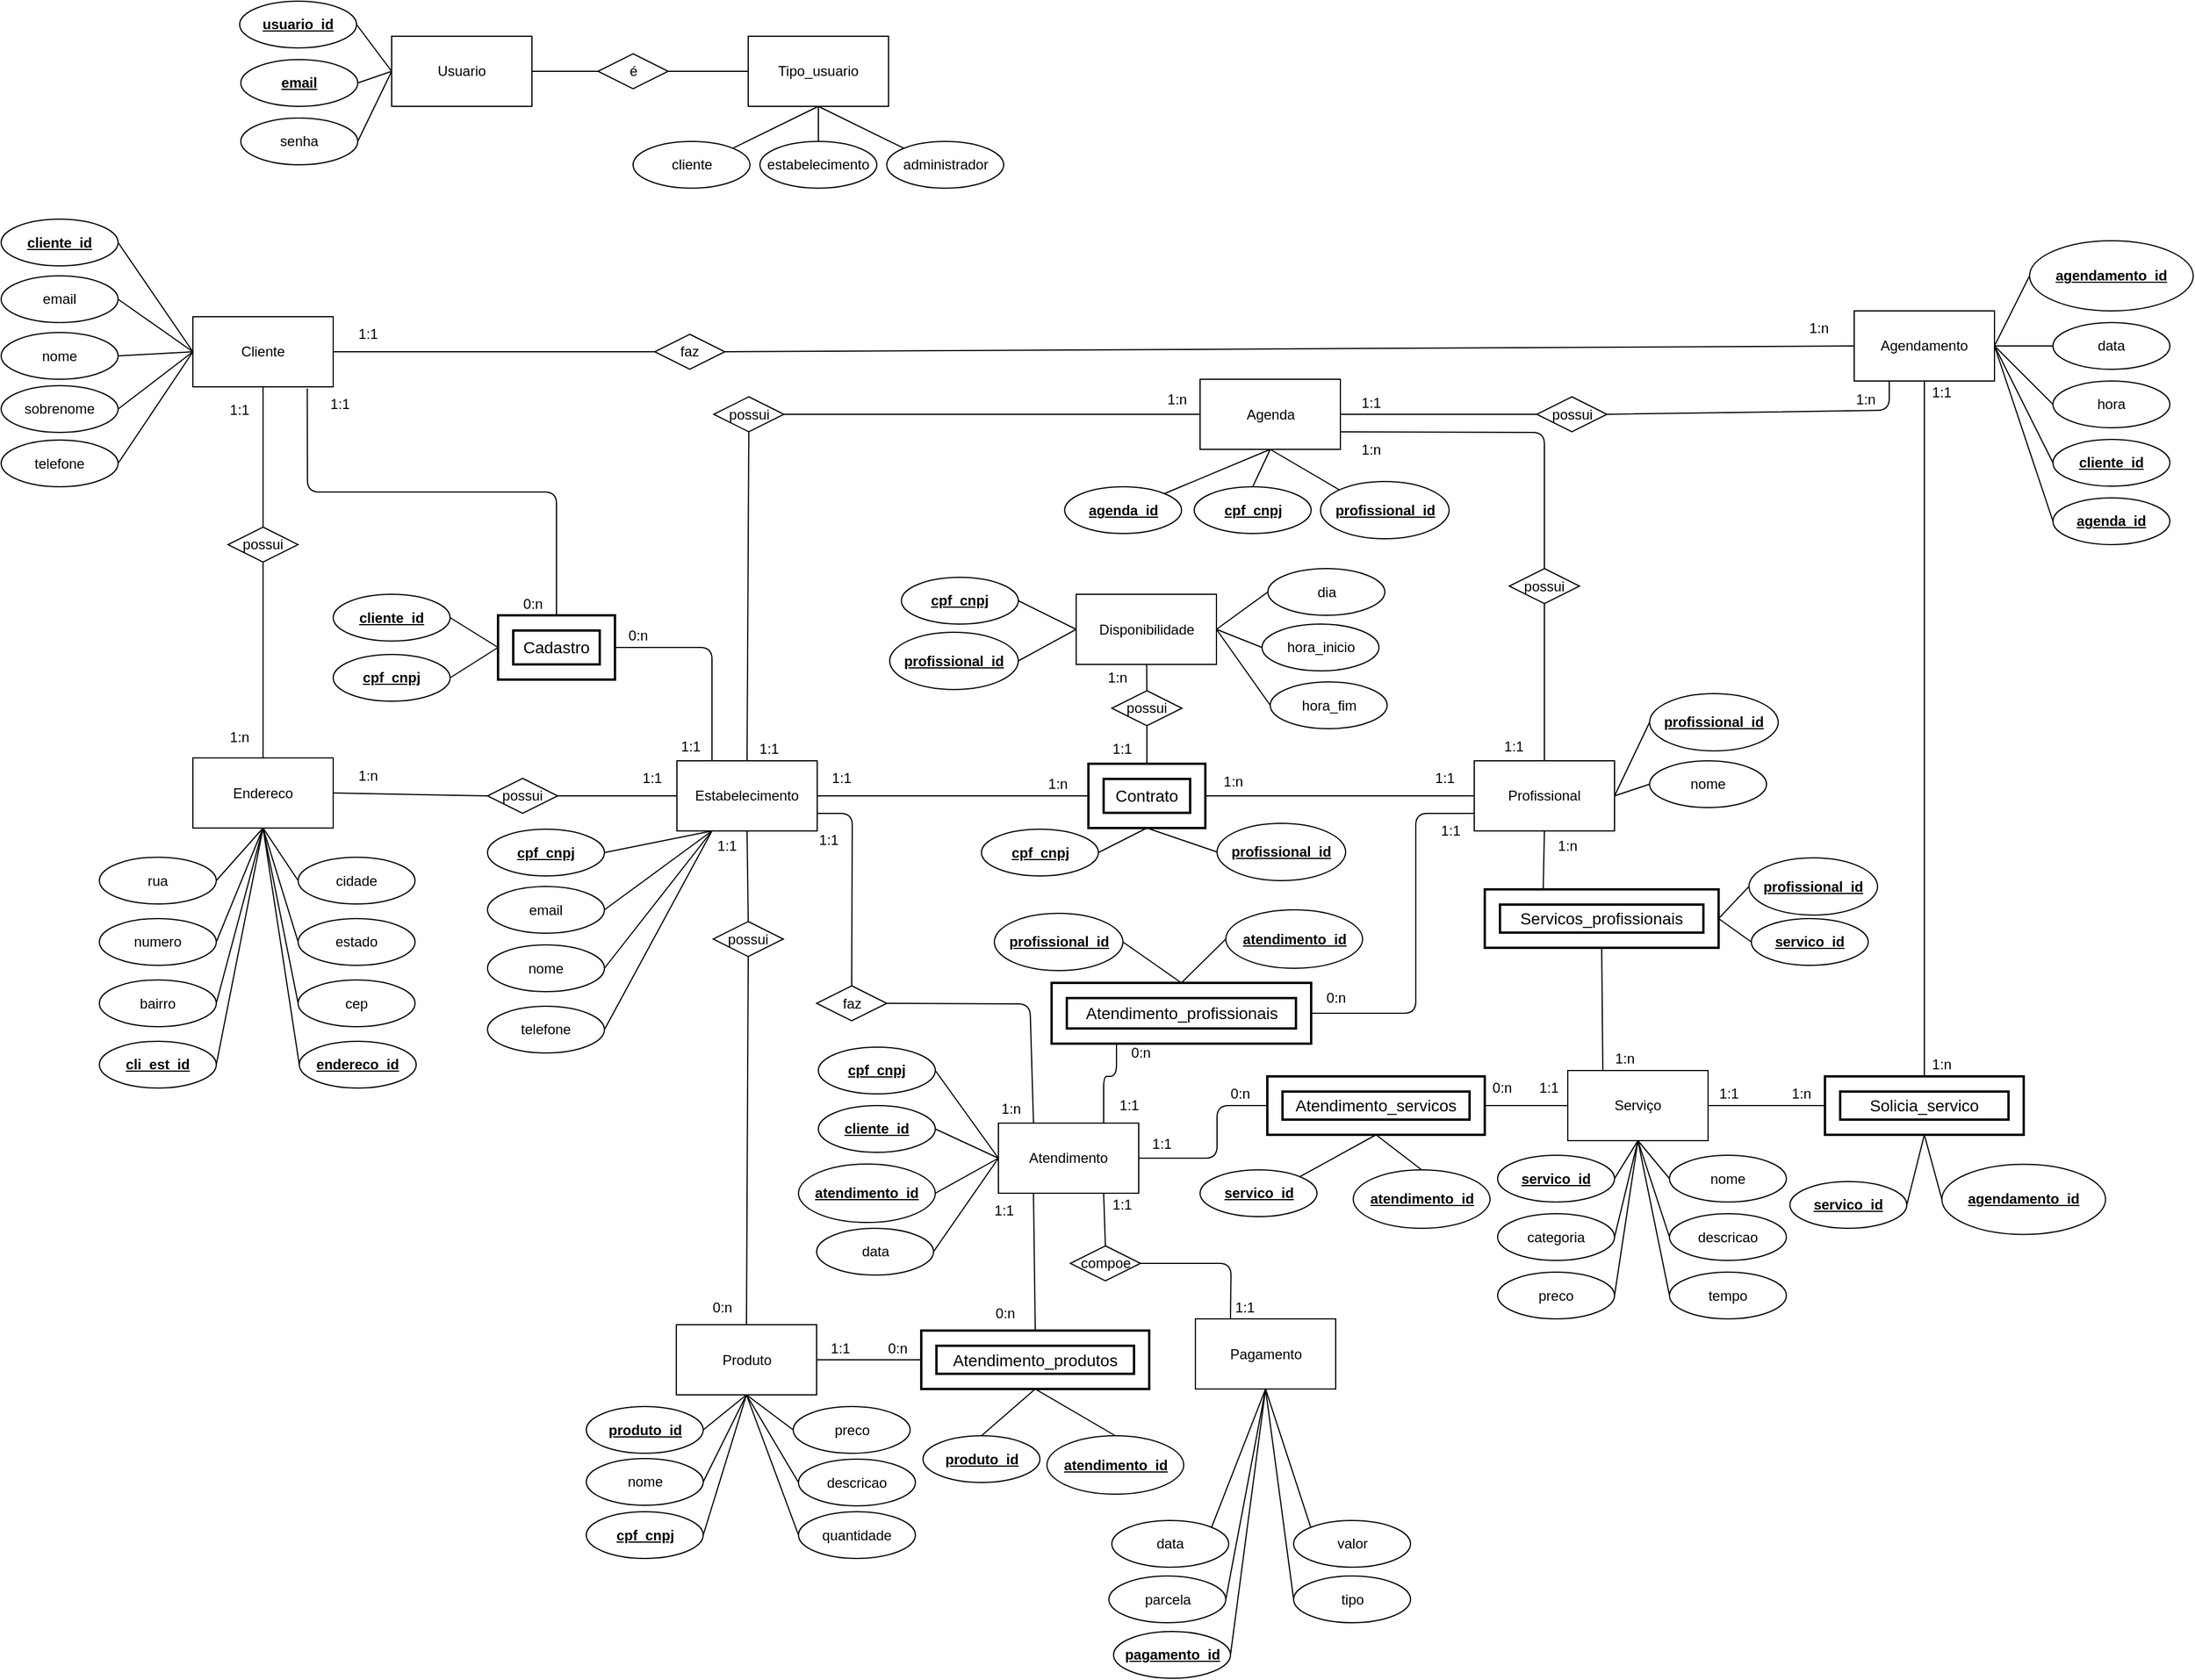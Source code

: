 <mxfile version="12.0.0" type="device" pages="1"><diagram id="aQD80Ql4jMY2Rv4eGtE2" name="Page-1"><mxGraphModel dx="2277" dy="1255" grid="1" gridSize="10" guides="1" tooltips="1" connect="1" arrows="1" fold="1" page="1" pageScale="1" pageWidth="1169" pageHeight="827" math="0" shadow="0"><root><mxCell id="0"/><mxCell id="1" parent="0"/><mxCell id="dCkcmsoxQ3INoG67xksl-1" value="Cliente" style="rounded=0;whiteSpace=wrap;html=1;" parent="1" vertex="1"><mxGeometry x="-136" y="-150" width="120" height="60" as="geometry"/></mxCell><mxCell id="dCkcmsoxQ3INoG67xksl-2" value="&lt;div&gt;Produto&lt;/div&gt;" style="rounded=0;whiteSpace=wrap;html=1;" parent="1" vertex="1"><mxGeometry x="277.5" y="712.5" width="120" height="60" as="geometry"/></mxCell><mxCell id="dCkcmsoxQ3INoG67xksl-3" value="Agendamento" style="rounded=0;whiteSpace=wrap;html=1;" parent="1" vertex="1"><mxGeometry x="1285" y="-155" width="120" height="60" as="geometry"/></mxCell><mxCell id="dCkcmsoxQ3INoG67xksl-4" value="Profissional" style="rounded=0;whiteSpace=wrap;html=1;" parent="1" vertex="1"><mxGeometry x="960" y="230" width="120" height="60" as="geometry"/></mxCell><mxCell id="dCkcmsoxQ3INoG67xksl-5" value="Estabelecimento" style="rounded=0;whiteSpace=wrap;html=1;" parent="1" vertex="1"><mxGeometry x="278" y="230" width="120" height="60" as="geometry"/></mxCell><mxCell id="dCkcmsoxQ3INoG67xksl-7" value="nome" style="ellipse;whiteSpace=wrap;html=1;" parent="1" vertex="1"><mxGeometry x="-300" y="-136.5" width="100" height="40" as="geometry"/></mxCell><mxCell id="dCkcmsoxQ3INoG67xksl-8" value="sobrenome" style="ellipse;whiteSpace=wrap;html=1;" parent="1" vertex="1"><mxGeometry x="-300" y="-91" width="100" height="40" as="geometry"/></mxCell><mxCell id="dCkcmsoxQ3INoG67xksl-10" value="Endereco" style="rounded=0;whiteSpace=wrap;html=1;" parent="1" vertex="1"><mxGeometry x="-136" y="227.5" width="120" height="60" as="geometry"/></mxCell><mxCell id="dCkcmsoxQ3INoG67xksl-13" value="" style="endArrow=none;html=1;entryX=1;entryY=0.5;entryDx=0;entryDy=0;exitX=0;exitY=0.5;exitDx=0;exitDy=0;" parent="1" source="dCkcmsoxQ3INoG67xksl-1" target="dCkcmsoxQ3INoG67xksl-7" edge="1"><mxGeometry width="50" height="50" relative="1" as="geometry"><mxPoint x="-216" y="-130" as="sourcePoint"/><mxPoint x="-276" y="-160" as="targetPoint"/></mxGeometry></mxCell><mxCell id="dCkcmsoxQ3INoG67xksl-14" value="" style="endArrow=none;html=1;entryX=1;entryY=0.5;entryDx=0;entryDy=0;exitX=0;exitY=0.5;exitDx=0;exitDy=0;" parent="1" source="dCkcmsoxQ3INoG67xksl-1" target="dCkcmsoxQ3INoG67xksl-8" edge="1"><mxGeometry width="50" height="50" relative="1" as="geometry"><mxPoint x="-206" y="-120" as="sourcePoint"/><mxPoint x="-276" y="-110" as="targetPoint"/></mxGeometry></mxCell><mxCell id="dCkcmsoxQ3INoG67xksl-15" value="" style="endArrow=none;html=1;exitX=0;exitY=0.5;exitDx=0;exitDy=0;entryX=1;entryY=0.5;entryDx=0;entryDy=0;" parent="1" source="dCkcmsoxQ3INoG67xksl-1" target="ZtFEp0C-0j6odIHY43-c-93" edge="1"><mxGeometry width="50" height="50" relative="1" as="geometry"><mxPoint x="-216" y="-130" as="sourcePoint"/><mxPoint x="-170" y="-165" as="targetPoint"/></mxGeometry></mxCell><mxCell id="dCkcmsoxQ3INoG67xksl-16" value="possui" style="rhombus;whiteSpace=wrap;html=1;" parent="1" vertex="1"><mxGeometry x="-106" y="30" width="60" height="30" as="geometry"/></mxCell><mxCell id="dCkcmsoxQ3INoG67xksl-17" value="" style="endArrow=none;html=1;entryX=0.5;entryY=1;entryDx=0;entryDy=0;exitX=0.5;exitY=0;exitDx=0;exitDy=0;" parent="1" source="dCkcmsoxQ3INoG67xksl-16" target="dCkcmsoxQ3INoG67xksl-1" edge="1"><mxGeometry width="50" height="50" relative="1" as="geometry"><mxPoint x="-76" y="87.5" as="sourcePoint"/><mxPoint x="-336" y="307.5" as="targetPoint"/></mxGeometry></mxCell><mxCell id="dCkcmsoxQ3INoG67xksl-19" value="" style="endArrow=none;html=1;entryX=0.5;entryY=1;entryDx=0;entryDy=0;exitX=0.5;exitY=0;exitDx=0;exitDy=0;" parent="1" source="dCkcmsoxQ3INoG67xksl-10" target="dCkcmsoxQ3INoG67xksl-16" edge="1"><mxGeometry width="50" height="50" relative="1" as="geometry"><mxPoint x="-146" y="167.5" as="sourcePoint"/><mxPoint x="-146" y="117.5" as="targetPoint"/></mxGeometry></mxCell><mxCell id="dCkcmsoxQ3INoG67xksl-20" value="rua" style="ellipse;whiteSpace=wrap;html=1;" parent="1" vertex="1"><mxGeometry x="-216" y="312.5" width="100" height="40" as="geometry"/></mxCell><mxCell id="dCkcmsoxQ3INoG67xksl-21" value="numero" style="ellipse;whiteSpace=wrap;html=1;" parent="1" vertex="1"><mxGeometry x="-216" y="365" width="100" height="40" as="geometry"/></mxCell><mxCell id="dCkcmsoxQ3INoG67xksl-22" value="cidade" style="ellipse;whiteSpace=wrap;html=1;" parent="1" vertex="1"><mxGeometry x="-46" y="312.5" width="100" height="40" as="geometry"/></mxCell><mxCell id="dCkcmsoxQ3INoG67xksl-23" value="bairro" style="ellipse;whiteSpace=wrap;html=1;" parent="1" vertex="1"><mxGeometry x="-216" y="417.5" width="100" height="40" as="geometry"/></mxCell><mxCell id="dCkcmsoxQ3INoG67xksl-24" value="estado" style="ellipse;whiteSpace=wrap;html=1;" parent="1" vertex="1"><mxGeometry x="-46" y="365" width="100" height="40" as="geometry"/></mxCell><mxCell id="dCkcmsoxQ3INoG67xksl-25" value="cep" style="ellipse;whiteSpace=wrap;html=1;" parent="1" vertex="1"><mxGeometry x="-46" y="417.5" width="100" height="40" as="geometry"/></mxCell><mxCell id="dCkcmsoxQ3INoG67xksl-26" value="" style="endArrow=none;html=1;exitX=0.5;exitY=1;exitDx=0;exitDy=0;entryX=1;entryY=0.5;entryDx=0;entryDy=0;" parent="1" source="dCkcmsoxQ3INoG67xksl-10" target="dCkcmsoxQ3INoG67xksl-20" edge="1"><mxGeometry width="50" height="50" relative="1" as="geometry"><mxPoint x="-66" y="237.5" as="sourcePoint"/><mxPoint x="-166" y="287.5" as="targetPoint"/></mxGeometry></mxCell><mxCell id="dCkcmsoxQ3INoG67xksl-27" value="" style="endArrow=none;html=1;entryX=1;entryY=0.5;entryDx=0;entryDy=0;exitX=0.5;exitY=1;exitDx=0;exitDy=0;" parent="1" source="dCkcmsoxQ3INoG67xksl-10" target="dCkcmsoxQ3INoG67xksl-21" edge="1"><mxGeometry width="50" height="50" relative="1" as="geometry"><mxPoint x="-66" y="297.5" as="sourcePoint"/><mxPoint x="-326" y="337.5" as="targetPoint"/></mxGeometry></mxCell><mxCell id="dCkcmsoxQ3INoG67xksl-28" value="" style="endArrow=none;html=1;entryX=1;entryY=0.5;entryDx=0;entryDy=0;exitX=0.5;exitY=1;exitDx=0;exitDy=0;" parent="1" source="dCkcmsoxQ3INoG67xksl-10" target="dCkcmsoxQ3INoG67xksl-23" edge="1"><mxGeometry width="50" height="50" relative="1" as="geometry"><mxPoint x="-66" y="297.5" as="sourcePoint"/><mxPoint x="-216" y="337.5" as="targetPoint"/></mxGeometry></mxCell><mxCell id="dCkcmsoxQ3INoG67xksl-29" value="" style="endArrow=none;html=1;entryX=0;entryY=0.5;entryDx=0;entryDy=0;exitX=0.5;exitY=1;exitDx=0;exitDy=0;" parent="1" source="dCkcmsoxQ3INoG67xksl-10" target="dCkcmsoxQ3INoG67xksl-22" edge="1"><mxGeometry width="50" height="50" relative="1" as="geometry"><mxPoint x="-66" y="297.5" as="sourcePoint"/><mxPoint x="-88" y="336.5" as="targetPoint"/></mxGeometry></mxCell><mxCell id="dCkcmsoxQ3INoG67xksl-30" value="" style="endArrow=none;html=1;exitX=0.5;exitY=1;exitDx=0;exitDy=0;entryX=0;entryY=0.5;entryDx=0;entryDy=0;" parent="1" source="dCkcmsoxQ3INoG67xksl-10" target="dCkcmsoxQ3INoG67xksl-24" edge="1"><mxGeometry width="50" height="50" relative="1" as="geometry"><mxPoint x="-66" y="297.5" as="sourcePoint"/><mxPoint x="-16" y="367.5" as="targetPoint"/></mxGeometry></mxCell><mxCell id="dCkcmsoxQ3INoG67xksl-31" value="" style="endArrow=none;html=1;entryX=0;entryY=0.5;entryDx=0;entryDy=0;exitX=0.5;exitY=1;exitDx=0;exitDy=0;" parent="1" source="dCkcmsoxQ3INoG67xksl-10" target="dCkcmsoxQ3INoG67xksl-25" edge="1"><mxGeometry width="50" height="50" relative="1" as="geometry"><mxPoint x="-66" y="297.5" as="sourcePoint"/><mxPoint x="134" y="337.5" as="targetPoint"/></mxGeometry></mxCell><mxCell id="dCkcmsoxQ3INoG67xksl-32" value="faz" style="rhombus;whiteSpace=wrap;html=1;" parent="1" vertex="1"><mxGeometry x="259" y="-135" width="60" height="30" as="geometry"/></mxCell><mxCell id="dCkcmsoxQ3INoG67xksl-33" value="" style="endArrow=none;html=1;entryX=1;entryY=0.5;entryDx=0;entryDy=0;exitX=0;exitY=0.5;exitDx=0;exitDy=0;" parent="1" source="dCkcmsoxQ3INoG67xksl-32" target="dCkcmsoxQ3INoG67xksl-1" edge="1"><mxGeometry width="50" height="50" relative="1" as="geometry"><mxPoint x="85" y="170" as="sourcePoint"/><mxPoint x="85" y="130" as="targetPoint"/></mxGeometry></mxCell><mxCell id="dCkcmsoxQ3INoG67xksl-34" value="" style="endArrow=none;html=1;entryX=1;entryY=0.5;entryDx=0;entryDy=0;exitX=0;exitY=0.5;exitDx=0;exitDy=0;" parent="1" source="dCkcmsoxQ3INoG67xksl-3" target="dCkcmsoxQ3INoG67xksl-32" edge="1"><mxGeometry width="50" height="50" relative="1" as="geometry"><mxPoint x="432" y="95" as="sourcePoint"/><mxPoint x="390" y="100" as="targetPoint"/></mxGeometry></mxCell><mxCell id="dCkcmsoxQ3INoG67xksl-35" value="possui" style="rhombus;whiteSpace=wrap;html=1;" parent="1" vertex="1"><mxGeometry x="116" y="245" width="60" height="30" as="geometry"/></mxCell><mxCell id="dCkcmsoxQ3INoG67xksl-36" value="" style="endArrow=none;html=1;entryX=1;entryY=0.5;entryDx=0;entryDy=0;exitX=0;exitY=0.5;exitDx=0;exitDy=0;" parent="1" source="dCkcmsoxQ3INoG67xksl-35" target="dCkcmsoxQ3INoG67xksl-10" edge="1"><mxGeometry width="50" height="50" relative="1" as="geometry"><mxPoint x="24" y="257.5" as="sourcePoint"/><mxPoint x="-6" y="97.5" as="targetPoint"/></mxGeometry></mxCell><mxCell id="dCkcmsoxQ3INoG67xksl-37" value="" style="endArrow=none;html=1;entryX=1;entryY=0.5;entryDx=0;entryDy=0;exitX=0;exitY=0.5;exitDx=0;exitDy=0;" parent="1" source="dCkcmsoxQ3INoG67xksl-5" target="dCkcmsoxQ3INoG67xksl-35" edge="1"><mxGeometry width="50" height="50" relative="1" as="geometry"><mxPoint x="190" y="270" as="sourcePoint"/><mxPoint x="145" y="270" as="targetPoint"/></mxGeometry></mxCell><mxCell id="dCkcmsoxQ3INoG67xksl-39" value="" style="endArrow=none;html=1;exitX=0.5;exitY=0;exitDx=0;exitDy=0;entryX=0.5;entryY=1;entryDx=0;entryDy=0;" parent="1" source="gd6ggK5B9zSBpaobP4vL-99" target="dCkcmsoxQ3INoG67xksl-3" edge="1"><mxGeometry width="50" height="50" relative="1" as="geometry"><mxPoint x="330" y="170" as="sourcePoint"/><mxPoint x="1200" y="100" as="targetPoint"/></mxGeometry></mxCell><mxCell id="dCkcmsoxQ3INoG67xksl-40" value="" style="endArrow=none;html=1;entryX=0;entryY=0.5;entryDx=0;entryDy=0;exitX=1;exitY=0.5;exitDx=0;exitDy=0;" parent="1" source="dCkcmsoxQ3INoG67xksl-41" target="gd6ggK5B9zSBpaobP4vL-99" edge="1"><mxGeometry width="50" height="50" relative="1" as="geometry"><mxPoint x="1330" y="410" as="sourcePoint"/><mxPoint x="600" y="130" as="targetPoint"/><Array as="points"/></mxGeometry></mxCell><mxCell id="dCkcmsoxQ3INoG67xksl-41" value="Serviço" style="rounded=0;whiteSpace=wrap;html=1;" parent="1" vertex="1"><mxGeometry x="1040" y="495" width="120" height="60" as="geometry"/></mxCell><mxCell id="dCkcmsoxQ3INoG67xksl-43" value="&lt;u&gt;&lt;b&gt;profissional_id&lt;/b&gt;&lt;/u&gt;" style="ellipse;whiteSpace=wrap;html=1;" parent="1" vertex="1"><mxGeometry x="1110" y="172.5" width="110" height="49" as="geometry"/></mxCell><mxCell id="dCkcmsoxQ3INoG67xksl-44" value="nome" style="ellipse;whiteSpace=wrap;html=1;" parent="1" vertex="1"><mxGeometry x="1110" y="230" width="100" height="40" as="geometry"/></mxCell><mxCell id="dCkcmsoxQ3INoG67xksl-45" value="" style="endArrow=none;html=1;entryX=1;entryY=0.5;entryDx=0;entryDy=0;exitX=0;exitY=0.5;exitDx=0;exitDy=0;" parent="1" source="dCkcmsoxQ3INoG67xksl-44" target="dCkcmsoxQ3INoG67xksl-4" edge="1"><mxGeometry width="50" height="50" relative="1" as="geometry"><mxPoint x="730" y="270" as="sourcePoint"/><mxPoint x="594" y="270" as="targetPoint"/></mxGeometry></mxCell><mxCell id="dCkcmsoxQ3INoG67xksl-46" value="" style="endArrow=none;html=1;entryX=1;entryY=0.5;entryDx=0;entryDy=0;exitX=0;exitY=0.5;exitDx=0;exitDy=0;" parent="1" source="dCkcmsoxQ3INoG67xksl-43" target="dCkcmsoxQ3INoG67xksl-4" edge="1"><mxGeometry width="50" height="50" relative="1" as="geometry"><mxPoint x="1140" y="275" as="sourcePoint"/><mxPoint x="1110" y="270" as="targetPoint"/></mxGeometry></mxCell><mxCell id="dCkcmsoxQ3INoG67xksl-47" value="Atendimento" style="rounded=0;whiteSpace=wrap;html=1;" parent="1" vertex="1"><mxGeometry x="553" y="540" width="120" height="60" as="geometry"/></mxCell><mxCell id="dCkcmsoxQ3INoG67xksl-49" value="" style="endArrow=none;html=1;entryX=1;entryY=0.5;entryDx=0;entryDy=0;exitX=0;exitY=0.5;exitDx=0;exitDy=0;" parent="1" source="ZtFEp0C-0j6odIHY43-c-9" target="dCkcmsoxQ3INoG67xksl-5" edge="1"><mxGeometry width="50" height="50" relative="1" as="geometry"><mxPoint x="730" y="270" as="sourcePoint"/><mxPoint x="594" y="270" as="targetPoint"/></mxGeometry></mxCell><mxCell id="dCkcmsoxQ3INoG67xksl-52" value="possui" style="rhombus;whiteSpace=wrap;html=1;" parent="1" vertex="1"><mxGeometry x="309" y="367.5" width="60" height="30" as="geometry"/></mxCell><mxCell id="dCkcmsoxQ3INoG67xksl-53" value="" style="endArrow=none;html=1;entryX=0.5;entryY=1;entryDx=0;entryDy=0;exitX=0.5;exitY=0;exitDx=0;exitDy=0;" parent="1" source="dCkcmsoxQ3INoG67xksl-52" target="dCkcmsoxQ3INoG67xksl-5" edge="1"><mxGeometry width="50" height="50" relative="1" as="geometry"><mxPoint x="395" y="340" as="sourcePoint"/><mxPoint x="505" y="330" as="targetPoint"/></mxGeometry></mxCell><mxCell id="dCkcmsoxQ3INoG67xksl-54" value="" style="endArrow=none;html=1;entryX=0.5;entryY=1;entryDx=0;entryDy=0;exitX=0.5;exitY=0;exitDx=0;exitDy=0;" parent="1" source="dCkcmsoxQ3INoG67xksl-2" target="dCkcmsoxQ3INoG67xksl-52" edge="1"><mxGeometry width="50" height="50" relative="1" as="geometry"><mxPoint x="645" y="330" as="sourcePoint"/><mxPoint x="515" y="340" as="targetPoint"/></mxGeometry></mxCell><mxCell id="dCkcmsoxQ3INoG67xksl-58" value="Disponibilidade" style="rounded=0;whiteSpace=wrap;html=1;" parent="1" vertex="1"><mxGeometry x="619.5" y="87.5" width="120" height="60" as="geometry"/></mxCell><mxCell id="dCkcmsoxQ3INoG67xksl-59" value="possui" style="rhombus;whiteSpace=wrap;html=1;" parent="1" vertex="1"><mxGeometry x="650" y="170" width="60" height="30" as="geometry"/></mxCell><mxCell id="dCkcmsoxQ3INoG67xksl-60" value="" style="endArrow=none;html=1;exitX=0.5;exitY=1;exitDx=0;exitDy=0;entryX=0.5;entryY=0;entryDx=0;entryDy=0;" parent="1" source="dCkcmsoxQ3INoG67xksl-59" target="ZtFEp0C-0j6odIHY43-c-9" edge="1"><mxGeometry width="50" height="50" relative="1" as="geometry"><mxPoint x="715" y="190" as="sourcePoint"/><mxPoint x="820" y="213" as="targetPoint"/></mxGeometry></mxCell><mxCell id="dCkcmsoxQ3INoG67xksl-61" value="" style="endArrow=none;html=1;entryX=0.5;entryY=0;entryDx=0;entryDy=0;" parent="1" source="dCkcmsoxQ3INoG67xksl-58" target="dCkcmsoxQ3INoG67xksl-59" edge="1"><mxGeometry width="50" height="50" relative="1" as="geometry"><mxPoint x="965" y="180" as="sourcePoint"/><mxPoint x="835" y="190" as="targetPoint"/></mxGeometry></mxCell><mxCell id="QOXsKFwI4BSxiao1NRCc-1" value="dia" style="ellipse;whiteSpace=wrap;html=1;" parent="1" vertex="1"><mxGeometry x="783.5" y="65.5" width="100" height="40" as="geometry"/></mxCell><mxCell id="QOXsKFwI4BSxiao1NRCc-2" value="hora_inicio" style="ellipse;whiteSpace=wrap;html=1;" parent="1" vertex="1"><mxGeometry x="778.5" y="113" width="100" height="40" as="geometry"/></mxCell><mxCell id="QOXsKFwI4BSxiao1NRCc-3" value="" style="endArrow=none;html=1;entryX=1;entryY=0.5;entryDx=0;entryDy=0;exitX=0;exitY=0.5;exitDx=0;exitDy=0;" parent="1" source="QOXsKFwI4BSxiao1NRCc-2" target="dCkcmsoxQ3INoG67xksl-58" edge="1"><mxGeometry width="50" height="50" relative="1" as="geometry"><mxPoint x="740" y="175" as="sourcePoint"/><mxPoint x="1110" y="165" as="targetPoint"/></mxGeometry></mxCell><mxCell id="QOXsKFwI4BSxiao1NRCc-4" value="" style="endArrow=none;html=1;entryX=1;entryY=0.5;entryDx=0;entryDy=0;exitX=0;exitY=0.5;exitDx=0;exitDy=0;" parent="1" source="QOXsKFwI4BSxiao1NRCc-1" target="dCkcmsoxQ3INoG67xksl-58" edge="1"><mxGeometry width="50" height="50" relative="1" as="geometry"><mxPoint x="1150" y="180" as="sourcePoint"/><mxPoint x="1110" y="165" as="targetPoint"/></mxGeometry></mxCell><mxCell id="QOXsKFwI4BSxiao1NRCc-7" value="produto_id" style="ellipse;whiteSpace=wrap;html=1;fontStyle=5" parent="1" vertex="1"><mxGeometry x="200.5" y="782.5" width="100" height="40" as="geometry"/></mxCell><mxCell id="QOXsKFwI4BSxiao1NRCc-8" value="nome" style="ellipse;whiteSpace=wrap;html=1;" parent="1" vertex="1"><mxGeometry x="200.5" y="827" width="100" height="40" as="geometry"/></mxCell><mxCell id="QOXsKFwI4BSxiao1NRCc-9" value="preco" style="ellipse;whiteSpace=wrap;html=1;" parent="1" vertex="1"><mxGeometry x="377.5" y="782.5" width="100" height="40" as="geometry"/></mxCell><mxCell id="QOXsKFwI4BSxiao1NRCc-10" value="descricao" style="ellipse;whiteSpace=wrap;html=1;" parent="1" vertex="1"><mxGeometry x="382" y="827.5" width="100" height="40" as="geometry"/></mxCell><mxCell id="QOXsKFwI4BSxiao1NRCc-11" value="servico_id" style="ellipse;whiteSpace=wrap;html=1;fontStyle=5" parent="1" vertex="1"><mxGeometry x="980" y="567.5" width="100" height="40" as="geometry"/></mxCell><mxCell id="QOXsKFwI4BSxiao1NRCc-12" value="categoria" style="ellipse;whiteSpace=wrap;html=1;" parent="1" vertex="1"><mxGeometry x="980" y="617.5" width="100" height="40" as="geometry"/></mxCell><mxCell id="QOXsKFwI4BSxiao1NRCc-15" value="" style="endArrow=none;html=1;entryX=0.5;entryY=1;entryDx=0;entryDy=0;exitX=1;exitY=0.5;exitDx=0;exitDy=0;" parent="1" source="QOXsKFwI4BSxiao1NRCc-7" target="dCkcmsoxQ3INoG67xksl-2" edge="1"><mxGeometry width="50" height="50" relative="1" as="geometry"><mxPoint x="347.5" y="812.5" as="sourcePoint"/><mxPoint x="167.5" y="882.5" as="targetPoint"/></mxGeometry></mxCell><mxCell id="QOXsKFwI4BSxiao1NRCc-16" value="" style="endArrow=none;html=1;entryX=0.5;entryY=1;entryDx=0;entryDy=0;exitX=1;exitY=0.5;exitDx=0;exitDy=0;" parent="1" source="QOXsKFwI4BSxiao1NRCc-8" target="dCkcmsoxQ3INoG67xksl-2" edge="1"><mxGeometry width="50" height="50" relative="1" as="geometry"><mxPoint x="310.5" y="812.5" as="sourcePoint"/><mxPoint x="347.5" y="782.5" as="targetPoint"/></mxGeometry></mxCell><mxCell id="QOXsKFwI4BSxiao1NRCc-17" value="" style="endArrow=none;html=1;entryX=0.5;entryY=1;entryDx=0;entryDy=0;exitX=0;exitY=0.5;exitDx=0;exitDy=0;" parent="1" source="QOXsKFwI4BSxiao1NRCc-10" target="dCkcmsoxQ3INoG67xksl-2" edge="1"><mxGeometry width="50" height="50" relative="1" as="geometry"><mxPoint x="310.5" y="877.5" as="sourcePoint"/><mxPoint x="347.5" y="782.5" as="targetPoint"/></mxGeometry></mxCell><mxCell id="QOXsKFwI4BSxiao1NRCc-18" value="" style="endArrow=none;html=1;entryX=0.5;entryY=1;entryDx=0;entryDy=0;exitX=0;exitY=0.5;exitDx=0;exitDy=0;" parent="1" source="QOXsKFwI4BSxiao1NRCc-9" target="dCkcmsoxQ3INoG67xksl-2" edge="1"><mxGeometry width="50" height="50" relative="1" as="geometry"><mxPoint x="387.5" y="877.5" as="sourcePoint"/><mxPoint x="347.5" y="782.5" as="targetPoint"/></mxGeometry></mxCell><mxCell id="QOXsKFwI4BSxiao1NRCc-19" value="nome" style="ellipse;whiteSpace=wrap;html=1;" parent="1" vertex="1"><mxGeometry x="1127" y="567.5" width="100" height="40" as="geometry"/></mxCell><mxCell id="QOXsKFwI4BSxiao1NRCc-20" value="descricao" style="ellipse;whiteSpace=wrap;html=1;" parent="1" vertex="1"><mxGeometry x="1127" y="617.5" width="100" height="40" as="geometry"/></mxCell><mxCell id="QOXsKFwI4BSxiao1NRCc-21" value="preco" style="ellipse;whiteSpace=wrap;html=1;" parent="1" vertex="1"><mxGeometry x="980" y="667.5" width="100" height="40" as="geometry"/></mxCell><mxCell id="QOXsKFwI4BSxiao1NRCc-22" value="" style="endArrow=none;html=1;entryX=1;entryY=0.5;entryDx=0;entryDy=0;exitX=0.5;exitY=1;exitDx=0;exitDy=0;" parent="1" source="dCkcmsoxQ3INoG67xksl-41" target="QOXsKFwI4BSxiao1NRCc-11" edge="1"><mxGeometry width="50" height="50" relative="1" as="geometry"><mxPoint x="1110" y="587.5" as="sourcePoint"/><mxPoint x="980" y="465" as="targetPoint"/></mxGeometry></mxCell><mxCell id="QOXsKFwI4BSxiao1NRCc-23" value="" style="endArrow=none;html=1;entryX=1;entryY=0.5;entryDx=0;entryDy=0;exitX=0.5;exitY=1;exitDx=0;exitDy=0;" parent="1" source="dCkcmsoxQ3INoG67xksl-41" target="QOXsKFwI4BSxiao1NRCc-12" edge="1"><mxGeometry width="50" height="50" relative="1" as="geometry"><mxPoint x="1117" y="567.5" as="sourcePoint"/><mxPoint x="1090" y="597.5" as="targetPoint"/></mxGeometry></mxCell><mxCell id="QOXsKFwI4BSxiao1NRCc-24" value="" style="endArrow=none;html=1;entryX=1;entryY=0.5;entryDx=0;entryDy=0;exitX=0.5;exitY=1;exitDx=0;exitDy=0;" parent="1" source="dCkcmsoxQ3INoG67xksl-41" target="QOXsKFwI4BSxiao1NRCc-21" edge="1"><mxGeometry width="50" height="50" relative="1" as="geometry"><mxPoint x="1117" y="567.5" as="sourcePoint"/><mxPoint x="1090" y="662.5" as="targetPoint"/></mxGeometry></mxCell><mxCell id="QOXsKFwI4BSxiao1NRCc-25" value="" style="endArrow=none;html=1;entryX=0;entryY=0.5;entryDx=0;entryDy=0;exitX=0.5;exitY=1;exitDx=0;exitDy=0;" parent="1" source="dCkcmsoxQ3INoG67xksl-41" target="QOXsKFwI4BSxiao1NRCc-20" edge="1"><mxGeometry width="50" height="50" relative="1" as="geometry"><mxPoint x="1117" y="567.5" as="sourcePoint"/><mxPoint x="1117" y="697.5" as="targetPoint"/></mxGeometry></mxCell><mxCell id="QOXsKFwI4BSxiao1NRCc-26" value="" style="endArrow=none;html=1;entryX=0;entryY=0.5;entryDx=0;entryDy=0;exitX=0.5;exitY=1;exitDx=0;exitDy=0;" parent="1" source="dCkcmsoxQ3INoG67xksl-41" target="QOXsKFwI4BSxiao1NRCc-19" edge="1"><mxGeometry width="50" height="50" relative="1" as="geometry"><mxPoint x="1117" y="567.5" as="sourcePoint"/><mxPoint x="1137" y="667.5" as="targetPoint"/></mxGeometry></mxCell><mxCell id="QOXsKFwI4BSxiao1NRCc-28" value="" style="endArrow=none;html=1;entryX=0.5;entryY=1;entryDx=0;entryDy=0;exitX=0.25;exitY=0;exitDx=0;exitDy=0;" parent="1" source="ZtFEp0C-0j6odIHY43-c-32" target="dCkcmsoxQ3INoG67xksl-4" edge="1"><mxGeometry width="50" height="50" relative="1" as="geometry"><mxPoint x="1020" y="362.5" as="sourcePoint"/><mxPoint x="930" y="357.5" as="targetPoint"/></mxGeometry></mxCell><mxCell id="QOXsKFwI4BSxiao1NRCc-29" value="" style="endArrow=none;html=1;exitX=0.25;exitY=0;exitDx=0;exitDy=0;entryX=0.5;entryY=1;entryDx=0;entryDy=0;" parent="1" source="dCkcmsoxQ3INoG67xksl-41" target="ZtFEp0C-0j6odIHY43-c-32" edge="1"><mxGeometry width="50" height="50" relative="1" as="geometry"><mxPoint x="1057" y="327.5" as="sourcePoint"/><mxPoint x="1020" y="392.5" as="targetPoint"/></mxGeometry></mxCell><mxCell id="FHpKHStV1WeDWckWewyh-1" value="tempo" style="ellipse;whiteSpace=wrap;html=1;" parent="1" vertex="1"><mxGeometry x="1127" y="667.5" width="100" height="40" as="geometry"/></mxCell><mxCell id="FHpKHStV1WeDWckWewyh-3" value="" style="endArrow=none;html=1;entryX=0;entryY=0.5;entryDx=0;entryDy=0;exitX=0.5;exitY=1;exitDx=0;exitDy=0;" parent="1" source="dCkcmsoxQ3INoG67xksl-41" target="FHpKHStV1WeDWckWewyh-1" edge="1"><mxGeometry width="50" height="50" relative="1" as="geometry"><mxPoint x="1117" y="567.5" as="sourcePoint"/><mxPoint x="1090" y="697.5" as="targetPoint"/></mxGeometry></mxCell><mxCell id="gd6ggK5B9zSBpaobP4vL-2" value="hora_fim" style="ellipse;whiteSpace=wrap;html=1;" parent="1" vertex="1"><mxGeometry x="785.5" y="162.5" width="100" height="40" as="geometry"/></mxCell><mxCell id="gd6ggK5B9zSBpaobP4vL-5" value="" style="endArrow=none;html=1;entryX=1;entryY=0.5;entryDx=0;entryDy=0;exitX=0;exitY=0.5;exitDx=0;exitDy=0;" parent="1" source="gd6ggK5B9zSBpaobP4vL-2" target="dCkcmsoxQ3INoG67xksl-58" edge="1"><mxGeometry width="50" height="50" relative="1" as="geometry"><mxPoint x="1140" y="170" as="sourcePoint"/><mxPoint x="1110" y="180" as="targetPoint"/></mxGeometry></mxCell><mxCell id="gd6ggK5B9zSBpaobP4vL-6" value="faz" style="rhombus;whiteSpace=wrap;html=1;" parent="1" vertex="1"><mxGeometry x="397.5" y="422.5" width="60" height="30" as="geometry"/></mxCell><mxCell id="gd6ggK5B9zSBpaobP4vL-7" value="" style="endArrow=none;html=1;entryX=1;entryY=0.75;entryDx=0;entryDy=0;exitX=0.5;exitY=0;exitDx=0;exitDy=0;" parent="1" source="gd6ggK5B9zSBpaobP4vL-6" target="dCkcmsoxQ3INoG67xksl-5" edge="1"><mxGeometry width="50" height="50" relative="1" as="geometry"><mxPoint x="535" y="330" as="sourcePoint"/><mxPoint x="448" y="300" as="targetPoint"/><Array as="points"><mxPoint x="428" y="275"/></Array></mxGeometry></mxCell><mxCell id="gd6ggK5B9zSBpaobP4vL-8" value="" style="endArrow=none;html=1;entryX=1;entryY=0.5;entryDx=0;entryDy=0;exitX=0.25;exitY=0;exitDx=0;exitDy=0;" parent="1" source="dCkcmsoxQ3INoG67xksl-47" target="gd6ggK5B9zSBpaobP4vL-6" edge="1"><mxGeometry width="50" height="50" relative="1" as="geometry"><mxPoint x="755" y="331.5" as="sourcePoint"/><mxPoint x="723" y="300" as="targetPoint"/><Array as="points"><mxPoint x="580" y="438"/></Array></mxGeometry></mxCell><mxCell id="gd6ggK5B9zSBpaobP4vL-10" value="" style="endArrow=none;html=1;entryX=0.5;entryY=0;entryDx=0;entryDy=0;exitX=0.25;exitY=1;exitDx=0;exitDy=0;" parent="1" source="dCkcmsoxQ3INoG67xksl-47" target="Zt1eq0UAhkzwDlNINvme-8" edge="1"><mxGeometry width="50" height="50" relative="1" as="geometry"><mxPoint x="839.96" y="390" as="sourcePoint"/><mxPoint x="798" y="360" as="targetPoint"/></mxGeometry></mxCell><mxCell id="gd6ggK5B9zSBpaobP4vL-11" value="" style="endArrow=none;html=1;entryX=0;entryY=0.5;entryDx=0;entryDy=0;exitX=1;exitY=0.5;exitDx=0;exitDy=0;" parent="1" source="dCkcmsoxQ3INoG67xksl-2" target="Zt1eq0UAhkzwDlNINvme-8" edge="1"><mxGeometry width="50" height="50" relative="1" as="geometry"><mxPoint x="586" y="667.5" as="sourcePoint"/><mxPoint x="477.5" y="742.5" as="targetPoint"/></mxGeometry></mxCell><mxCell id="gd6ggK5B9zSBpaobP4vL-13" value="" style="endArrow=none;html=1;entryX=1;entryY=0.5;entryDx=0;entryDy=0;exitX=0;exitY=0.5;exitDx=0;exitDy=0;" parent="1" source="ZtFEp0C-0j6odIHY43-c-38" target="dCkcmsoxQ3INoG67xksl-47" edge="1"><mxGeometry width="50" height="50" relative="1" as="geometry"><mxPoint x="866.5" y="525" as="sourcePoint"/><mxPoint x="816.5" y="462.5" as="targetPoint"/><Array as="points"><mxPoint x="740" y="525"/><mxPoint x="740" y="570"/></Array></mxGeometry></mxCell><mxCell id="gd6ggK5B9zSBpaobP4vL-14" value="" style="endArrow=none;html=1;entryX=1;entryY=0.5;entryDx=0;entryDy=0;exitX=0;exitY=0.5;exitDx=0;exitDy=0;" parent="1" source="dCkcmsoxQ3INoG67xksl-41" target="ZtFEp0C-0j6odIHY43-c-38" edge="1"><mxGeometry width="50" height="50" relative="1" as="geometry"><mxPoint x="1057" y="456.5" as="sourcePoint"/><mxPoint x="1010" y="522.5" as="targetPoint"/></mxGeometry></mxCell><mxCell id="gd6ggK5B9zSBpaobP4vL-17" value="&lt;u&gt;&lt;b&gt;atendimento_id&lt;/b&gt;&lt;/u&gt;" style="ellipse;whiteSpace=wrap;html=1;" parent="1" vertex="1"><mxGeometry x="382" y="575" width="117" height="50" as="geometry"/></mxCell><mxCell id="gd6ggK5B9zSBpaobP4vL-18" value="" style="endArrow=none;html=1;entryX=1;entryY=0.5;entryDx=0;entryDy=0;exitX=0;exitY=0.5;exitDx=0;exitDy=0;" parent="1" source="dCkcmsoxQ3INoG67xksl-47" target="gd6ggK5B9zSBpaobP4vL-17" edge="1"><mxGeometry width="50" height="50" relative="1" as="geometry"><mxPoint x="853.5" y="407.5" as="sourcePoint"/><mxPoint x="831.5" y="407.5" as="targetPoint"/></mxGeometry></mxCell><mxCell id="gd6ggK5B9zSBpaobP4vL-24" value="" style="endArrow=none;html=1;entryX=0.75;entryY=0;entryDx=0;entryDy=0;exitX=0.25;exitY=1;exitDx=0;exitDy=0;" parent="1" source="ZtFEp0C-0j6odIHY43-c-43" target="dCkcmsoxQ3INoG67xksl-47" edge="1"><mxGeometry width="50" height="50" relative="1" as="geometry"><mxPoint x="898.5" y="335" as="sourcePoint"/><mxPoint x="702" y="462.5" as="targetPoint"/><Array as="points"><mxPoint x="654" y="500"/><mxPoint x="643" y="500"/></Array></mxGeometry></mxCell><mxCell id="gd6ggK5B9zSBpaobP4vL-25" value="" style="endArrow=none;html=1;exitX=0;exitY=0.75;exitDx=0;exitDy=0;entryX=1;entryY=0.5;entryDx=0;entryDy=0;" parent="1" source="dCkcmsoxQ3INoG67xksl-4" target="ZtFEp0C-0j6odIHY43-c-43" edge="1"><mxGeometry width="50" height="50" relative="1" as="geometry"><mxPoint x="908.5" y="345" as="sourcePoint"/><mxPoint x="928.5" y="320" as="targetPoint"/><Array as="points"><mxPoint x="910" y="275"/><mxPoint x="910" y="446"/></Array></mxGeometry></mxCell><mxCell id="gd6ggK5B9zSBpaobP4vL-26" value="Agenda" style="rounded=0;whiteSpace=wrap;html=1;" parent="1" vertex="1"><mxGeometry x="725.5" y="-96.5" width="120" height="60" as="geometry"/></mxCell><mxCell id="gd6ggK5B9zSBpaobP4vL-27" value="1:n" style="text;html=1;strokeColor=none;fillColor=none;align=center;verticalAlign=middle;whiteSpace=wrap;rounded=0;" parent="1" vertex="1"><mxGeometry x="-116" y="200" width="40" height="20" as="geometry"/></mxCell><mxCell id="gd6ggK5B9zSBpaobP4vL-28" value="1:1" style="text;html=1;strokeColor=none;fillColor=none;align=center;verticalAlign=middle;whiteSpace=wrap;rounded=0;" parent="1" vertex="1"><mxGeometry x="-116" y="-80" width="40" height="20" as="geometry"/></mxCell><mxCell id="gd6ggK5B9zSBpaobP4vL-29" value="data" style="ellipse;whiteSpace=wrap;html=1;" parent="1" vertex="1"><mxGeometry x="1455" y="-145" width="100" height="40" as="geometry"/></mxCell><mxCell id="gd6ggK5B9zSBpaobP4vL-30" value="hora" style="ellipse;whiteSpace=wrap;html=1;" parent="1" vertex="1"><mxGeometry x="1455" y="-95" width="100" height="40" as="geometry"/></mxCell><mxCell id="gd6ggK5B9zSBpaobP4vL-31" value="" style="endArrow=none;html=1;entryX=1;entryY=0.5;entryDx=0;entryDy=0;exitX=0;exitY=0.5;exitDx=0;exitDy=0;" parent="1" source="gd6ggK5B9zSBpaobP4vL-29" target="dCkcmsoxQ3INoG67xksl-3" edge="1"><mxGeometry width="50" height="50" relative="1" as="geometry"><mxPoint x="1145" y="-15" as="sourcePoint"/><mxPoint x="1095" as="targetPoint"/></mxGeometry></mxCell><mxCell id="gd6ggK5B9zSBpaobP4vL-32" value="" style="endArrow=none;html=1;entryX=1;entryY=0.5;entryDx=0;entryDy=0;exitX=0;exitY=0.5;exitDx=0;exitDy=0;" parent="1" source="gd6ggK5B9zSBpaobP4vL-30" target="dCkcmsoxQ3INoG67xksl-3" edge="1"><mxGeometry width="50" height="50" relative="1" as="geometry"><mxPoint x="1475" y="-125" as="sourcePoint"/><mxPoint x="1415" y="-115" as="targetPoint"/></mxGeometry></mxCell><mxCell id="gd6ggK5B9zSBpaobP4vL-33" value="&lt;u&gt;&lt;b&gt;agendamento_id&lt;/b&gt;&lt;/u&gt;" style="ellipse;whiteSpace=wrap;html=1;" parent="1" vertex="1"><mxGeometry x="1435" y="-215" width="140" height="60" as="geometry"/></mxCell><mxCell id="gd6ggK5B9zSBpaobP4vL-34" value="" style="endArrow=none;html=1;entryX=1;entryY=0.5;entryDx=0;entryDy=0;exitX=0;exitY=0.5;exitDx=0;exitDy=0;" parent="1" source="gd6ggK5B9zSBpaobP4vL-33" target="dCkcmsoxQ3INoG67xksl-3" edge="1"><mxGeometry width="50" height="50" relative="1" as="geometry"><mxPoint x="1155" y="-75" as="sourcePoint"/><mxPoint x="1415" y="-185" as="targetPoint"/></mxGeometry></mxCell><mxCell id="gd6ggK5B9zSBpaobP4vL-35" value="Pagamento" style="rounded=0;whiteSpace=wrap;html=1;" parent="1" vertex="1"><mxGeometry x="721.5" y="707.5" width="120" height="60" as="geometry"/></mxCell><mxCell id="gd6ggK5B9zSBpaobP4vL-36" value="compoe" style="rhombus;whiteSpace=wrap;html=1;" parent="1" vertex="1"><mxGeometry x="614.5" y="645" width="60" height="30" as="geometry"/></mxCell><mxCell id="gd6ggK5B9zSBpaobP4vL-39" value="" style="endArrow=none;html=1;entryX=0.75;entryY=1;entryDx=0;entryDy=0;exitX=0.5;exitY=0;exitDx=0;exitDy=0;" parent="1" source="gd6ggK5B9zSBpaobP4vL-36" target="dCkcmsoxQ3INoG67xksl-47" edge="1"><mxGeometry width="50" height="50" relative="1" as="geometry"><mxPoint x="627" y="505" as="sourcePoint"/><mxPoint x="681" y="477.5" as="targetPoint"/></mxGeometry></mxCell><mxCell id="gd6ggK5B9zSBpaobP4vL-40" value="" style="endArrow=none;html=1;entryX=1;entryY=0.5;entryDx=0;entryDy=0;exitX=0.25;exitY=0;exitDx=0;exitDy=0;" parent="1" source="gd6ggK5B9zSBpaobP4vL-35" target="gd6ggK5B9zSBpaobP4vL-36" edge="1"><mxGeometry width="50" height="50" relative="1" as="geometry"><mxPoint x="799" y="595" as="sourcePoint"/><mxPoint x="784.5" y="615" as="targetPoint"/><Array as="points"><mxPoint x="752" y="660"/></Array></mxGeometry></mxCell><mxCell id="gd6ggK5B9zSBpaobP4vL-41" value="data" style="ellipse;whiteSpace=wrap;html=1;" parent="1" vertex="1"><mxGeometry x="650" y="880" width="100" height="40" as="geometry"/></mxCell><mxCell id="gd6ggK5B9zSBpaobP4vL-42" value="" style="endArrow=none;html=1;entryX=0.5;entryY=1;entryDx=0;entryDy=0;exitX=1;exitY=0;exitDx=0;exitDy=0;" parent="1" source="gd6ggK5B9zSBpaobP4vL-41" target="gd6ggK5B9zSBpaobP4vL-35" edge="1"><mxGeometry width="50" height="50" relative="1" as="geometry"><mxPoint x="791.5" y="717.5" as="sourcePoint"/><mxPoint x="791.5" y="702.5" as="targetPoint"/></mxGeometry></mxCell><mxCell id="gd6ggK5B9zSBpaobP4vL-43" value="valor" style="ellipse;whiteSpace=wrap;html=1;" parent="1" vertex="1"><mxGeometry x="805.5" y="880" width="100" height="40" as="geometry"/></mxCell><mxCell id="gd6ggK5B9zSBpaobP4vL-44" value="" style="endArrow=none;html=1;entryX=0.5;entryY=1;entryDx=0;entryDy=0;exitX=0;exitY=0;exitDx=0;exitDy=0;" parent="1" source="gd6ggK5B9zSBpaobP4vL-43" target="gd6ggK5B9zSBpaobP4vL-35" edge="1"><mxGeometry width="50" height="50" relative="1" as="geometry"><mxPoint x="707.5" y="937.5" as="sourcePoint"/><mxPoint x="791.5" y="777.5" as="targetPoint"/></mxGeometry></mxCell><mxCell id="gd6ggK5B9zSBpaobP4vL-45" value="parcela" style="ellipse;whiteSpace=wrap;html=1;" parent="1" vertex="1"><mxGeometry x="647.5" y="927.5" width="100" height="40" as="geometry"/></mxCell><mxCell id="gd6ggK5B9zSBpaobP4vL-46" value="tipo" style="ellipse;whiteSpace=wrap;html=1;" parent="1" vertex="1"><mxGeometry x="805.5" y="927.5" width="100" height="40" as="geometry"/></mxCell><mxCell id="gd6ggK5B9zSBpaobP4vL-47" value="" style="endArrow=none;html=1;exitX=1;exitY=0.5;exitDx=0;exitDy=0;entryX=0.5;entryY=1;entryDx=0;entryDy=0;" parent="1" source="gd6ggK5B9zSBpaobP4vL-45" target="gd6ggK5B9zSBpaobP4vL-35" edge="1"><mxGeometry width="50" height="50" relative="1" as="geometry"><mxPoint x="707.5" y="937.5" as="sourcePoint"/><mxPoint x="784.5" y="772.5" as="targetPoint"/></mxGeometry></mxCell><mxCell id="gd6ggK5B9zSBpaobP4vL-48" value="" style="endArrow=none;html=1;exitX=0;exitY=0.5;exitDx=0;exitDy=0;entryX=0.5;entryY=1;entryDx=0;entryDy=0;" parent="1" source="gd6ggK5B9zSBpaobP4vL-46" target="gd6ggK5B9zSBpaobP4vL-35" edge="1"><mxGeometry width="50" height="50" relative="1" as="geometry"><mxPoint x="757.5" y="1002.5" as="sourcePoint"/><mxPoint x="791.5" y="777.5" as="targetPoint"/></mxGeometry></mxCell><mxCell id="gd6ggK5B9zSBpaobP4vL-49" value="&lt;u&gt;&lt;b&gt;pagamento_id&lt;/b&gt;&lt;/u&gt;" style="ellipse;whiteSpace=wrap;html=1;" parent="1" vertex="1"><mxGeometry x="651.5" y="975" width="100" height="40" as="geometry"/></mxCell><mxCell id="gd6ggK5B9zSBpaobP4vL-50" value="" style="endArrow=none;html=1;exitX=1;exitY=0.5;exitDx=0;exitDy=0;entryX=0.5;entryY=1;entryDx=0;entryDy=0;" parent="1" source="gd6ggK5B9zSBpaobP4vL-49" target="gd6ggK5B9zSBpaobP4vL-35" edge="1"><mxGeometry width="50" height="50" relative="1" as="geometry"><mxPoint x="757.5" y="1002.5" as="sourcePoint"/><mxPoint x="791.5" y="777.5" as="targetPoint"/></mxGeometry></mxCell><mxCell id="gd6ggK5B9zSBpaobP4vL-51" value="possui" style="rhombus;whiteSpace=wrap;html=1;" parent="1" vertex="1"><mxGeometry x="1013.5" y="-81.5" width="60" height="30" as="geometry"/></mxCell><mxCell id="gd6ggK5B9zSBpaobP4vL-52" value="" style="endArrow=none;html=1;entryX=1;entryY=0.5;entryDx=0;entryDy=0;exitX=0;exitY=0.5;exitDx=0;exitDy=0;" parent="1" source="gd6ggK5B9zSBpaobP4vL-51" target="gd6ggK5B9zSBpaobP4vL-26" edge="1"><mxGeometry width="50" height="50" relative="1" as="geometry"><mxPoint x="1140" y="130" as="sourcePoint"/><mxPoint x="1090" y="145" as="targetPoint"/></mxGeometry></mxCell><mxCell id="gd6ggK5B9zSBpaobP4vL-53" value="" style="endArrow=none;html=1;entryX=1;entryY=0.5;entryDx=0;entryDy=0;exitX=0.25;exitY=1;exitDx=0;exitDy=0;" parent="1" source="dCkcmsoxQ3INoG67xksl-3" target="gd6ggK5B9zSBpaobP4vL-51" edge="1"><mxGeometry width="50" height="50" relative="1" as="geometry"><mxPoint x="1006.5" y="80" as="sourcePoint"/><mxPoint x="850" y="80" as="targetPoint"/><Array as="points"><mxPoint x="1315" y="-70"/></Array></mxGeometry></mxCell><mxCell id="gd6ggK5B9zSBpaobP4vL-54" value="1:1" style="text;html=1;strokeColor=none;fillColor=none;align=center;verticalAlign=middle;whiteSpace=wrap;rounded=0;" parent="1" vertex="1"><mxGeometry x="-6" y="-145" width="40" height="20" as="geometry"/></mxCell><mxCell id="gd6ggK5B9zSBpaobP4vL-55" value="1:n" style="text;html=1;strokeColor=none;fillColor=none;align=center;verticalAlign=middle;whiteSpace=wrap;rounded=0;" parent="1" vertex="1"><mxGeometry x="1235" y="-150" width="40" height="20" as="geometry"/></mxCell><mxCell id="gd6ggK5B9zSBpaobP4vL-56" value="1:1" style="text;html=1;strokeColor=none;fillColor=none;align=center;verticalAlign=middle;whiteSpace=wrap;rounded=0;" parent="1" vertex="1"><mxGeometry x="1340" y="-95" width="40" height="20" as="geometry"/></mxCell><mxCell id="gd6ggK5B9zSBpaobP4vL-57" value="1:1" style="text;html=1;strokeColor=none;fillColor=none;align=center;verticalAlign=middle;whiteSpace=wrap;rounded=0;" parent="1" vertex="1"><mxGeometry x="1158" y="505" width="40" height="20" as="geometry"/></mxCell><mxCell id="gd6ggK5B9zSBpaobP4vL-58" value="1:n" style="text;html=1;strokeColor=none;fillColor=none;align=center;verticalAlign=middle;whiteSpace=wrap;rounded=0;" parent="1" vertex="1"><mxGeometry x="1069" y="475" width="40" height="20" as="geometry"/></mxCell><mxCell id="gd6ggK5B9zSBpaobP4vL-59" value="1:n" style="text;html=1;strokeColor=none;fillColor=none;align=center;verticalAlign=middle;whiteSpace=wrap;rounded=0;" parent="1" vertex="1"><mxGeometry x="1020" y="292.5" width="40" height="20" as="geometry"/></mxCell><mxCell id="gd6ggK5B9zSBpaobP4vL-60" value="1:1" style="text;html=1;strokeColor=none;fillColor=none;align=center;verticalAlign=middle;whiteSpace=wrap;rounded=0;" parent="1" vertex="1"><mxGeometry x="638.5" y="210" width="40" height="20" as="geometry"/></mxCell><mxCell id="gd6ggK5B9zSBpaobP4vL-61" value="1:n" style="text;html=1;strokeColor=none;fillColor=none;align=center;verticalAlign=middle;whiteSpace=wrap;rounded=0;" parent="1" vertex="1"><mxGeometry x="634.5" y="149" width="40" height="20" as="geometry"/></mxCell><mxCell id="gd6ggK5B9zSBpaobP4vL-62" value="1:1" style="text;html=1;strokeColor=none;fillColor=none;align=center;verticalAlign=middle;whiteSpace=wrap;rounded=0;" parent="1" vertex="1"><mxGeometry x="399" y="235" width="40" height="20" as="geometry"/></mxCell><mxCell id="gd6ggK5B9zSBpaobP4vL-63" value="1:1" style="text;html=1;strokeColor=none;fillColor=none;align=center;verticalAlign=middle;whiteSpace=wrap;rounded=0;" parent="1" vertex="1"><mxGeometry x="914.5" y="235" width="40" height="20" as="geometry"/></mxCell><mxCell id="gd6ggK5B9zSBpaobP4vL-64" value="1:1" style="text;html=1;strokeColor=none;fillColor=none;align=center;verticalAlign=middle;whiteSpace=wrap;rounded=0;" parent="1" vertex="1"><mxGeometry x="236.5" y="235" width="40" height="20" as="geometry"/></mxCell><mxCell id="gd6ggK5B9zSBpaobP4vL-65" value="1:1" style="text;html=1;strokeColor=none;fillColor=none;align=center;verticalAlign=middle;whiteSpace=wrap;rounded=0;" parent="1" vertex="1"><mxGeometry x="300.5" y="292.5" width="40" height="20" as="geometry"/></mxCell><mxCell id="gd6ggK5B9zSBpaobP4vL-66" value="0:n" style="text;html=1;strokeColor=none;fillColor=none;align=center;verticalAlign=middle;whiteSpace=wrap;rounded=0;" parent="1" vertex="1"><mxGeometry x="296.5" y="687.5" width="40" height="20" as="geometry"/></mxCell><mxCell id="gd6ggK5B9zSBpaobP4vL-67" value="1:1" style="text;html=1;strokeColor=none;fillColor=none;align=center;verticalAlign=middle;whiteSpace=wrap;rounded=0;" parent="1" vertex="1"><mxGeometry x="387.5" y="287.5" width="40" height="20" as="geometry"/></mxCell><mxCell id="gd6ggK5B9zSBpaobP4vL-68" value="1:n" style="text;html=1;strokeColor=none;fillColor=none;align=center;verticalAlign=middle;whiteSpace=wrap;rounded=0;" parent="1" vertex="1"><mxGeometry x="544" y="517.5" width="40" height="20" as="geometry"/></mxCell><mxCell id="gd6ggK5B9zSBpaobP4vL-69" value="1:1" style="text;html=1;strokeColor=none;fillColor=none;align=center;verticalAlign=middle;whiteSpace=wrap;rounded=0;" parent="1" vertex="1"><mxGeometry x="644.5" y="515" width="40" height="20" as="geometry"/></mxCell><mxCell id="gd6ggK5B9zSBpaobP4vL-71" value="0:n" style="text;html=1;strokeColor=none;fillColor=none;align=center;verticalAlign=middle;whiteSpace=wrap;rounded=0;" parent="1" vertex="1"><mxGeometry x="447" y="722.5" width="40" height="20" as="geometry"/></mxCell><mxCell id="gd6ggK5B9zSBpaobP4vL-72" value="1:1" style="text;html=1;strokeColor=none;fillColor=none;align=center;verticalAlign=middle;whiteSpace=wrap;rounded=0;" parent="1" vertex="1"><mxGeometry x="920" y="280" width="40" height="20" as="geometry"/></mxCell><mxCell id="gd6ggK5B9zSBpaobP4vL-73" value="1:1" style="text;html=1;strokeColor=none;fillColor=none;align=center;verticalAlign=middle;whiteSpace=wrap;rounded=0;" parent="1" vertex="1"><mxGeometry x="638.5" y="600" width="40" height="20" as="geometry"/></mxCell><mxCell id="gd6ggK5B9zSBpaobP4vL-74" value="1:1" style="text;html=1;strokeColor=none;fillColor=none;align=center;verticalAlign=middle;whiteSpace=wrap;rounded=0;" parent="1" vertex="1"><mxGeometry x="1003.5" y="500" width="40" height="20" as="geometry"/></mxCell><mxCell id="gd6ggK5B9zSBpaobP4vL-75" value="1:1" style="text;html=1;strokeColor=none;fillColor=none;align=center;verticalAlign=middle;whiteSpace=wrap;rounded=0;" parent="1" vertex="1"><mxGeometry x="537.5" y="605" width="40" height="20" as="geometry"/></mxCell><mxCell id="gd6ggK5B9zSBpaobP4vL-76" value="1:1" style="text;html=1;strokeColor=none;fillColor=none;align=center;verticalAlign=middle;whiteSpace=wrap;rounded=0;" parent="1" vertex="1"><mxGeometry x="743.5" y="687.5" width="40" height="20" as="geometry"/></mxCell><mxCell id="gd6ggK5B9zSBpaobP4vL-77" value="possui" style="rhombus;whiteSpace=wrap;html=1;" parent="1" vertex="1"><mxGeometry x="309.5" y="-81.5" width="60" height="30" as="geometry"/></mxCell><mxCell id="gd6ggK5B9zSBpaobP4vL-78" value="" style="endArrow=none;html=1;entryX=1;entryY=0.5;entryDx=0;entryDy=0;exitX=0;exitY=0.5;exitDx=0;exitDy=0;" parent="1" source="gd6ggK5B9zSBpaobP4vL-26" target="gd6ggK5B9zSBpaobP4vL-77" edge="1"><mxGeometry width="50" height="50" relative="1" as="geometry"><mxPoint x="475" y="70" as="sourcePoint"/><mxPoint x="605" y="80" as="targetPoint"/></mxGeometry></mxCell><mxCell id="gd6ggK5B9zSBpaobP4vL-79" value="" style="endArrow=none;html=1;entryX=0.5;entryY=0;entryDx=0;entryDy=0;exitX=0.5;exitY=1;exitDx=0;exitDy=0;" parent="1" source="gd6ggK5B9zSBpaobP4vL-77" target="dCkcmsoxQ3INoG67xksl-5" edge="1"><mxGeometry width="50" height="50" relative="1" as="geometry"><mxPoint x="485" y="80" as="sourcePoint"/><mxPoint x="379.5" y="80" as="targetPoint"/></mxGeometry></mxCell><mxCell id="gd6ggK5B9zSBpaobP4vL-80" value="1:1" style="text;html=1;strokeColor=none;fillColor=none;align=center;verticalAlign=middle;whiteSpace=wrap;rounded=0;" parent="1" vertex="1"><mxGeometry x="336.5" y="210" width="40" height="20" as="geometry"/></mxCell><mxCell id="gd6ggK5B9zSBpaobP4vL-81" value="1:n" style="text;html=1;strokeColor=none;fillColor=none;align=center;verticalAlign=middle;whiteSpace=wrap;rounded=0;" parent="1" vertex="1"><mxGeometry x="685.5" y="-89" width="40" height="20" as="geometry"/></mxCell><mxCell id="gd6ggK5B9zSBpaobP4vL-82" value="1:1" style="text;html=1;strokeColor=none;fillColor=none;align=center;verticalAlign=middle;whiteSpace=wrap;rounded=0;" parent="1" vertex="1"><mxGeometry x="852" y="-86.5" width="40" height="20" as="geometry"/></mxCell><mxCell id="gd6ggK5B9zSBpaobP4vL-83" value="1:n" style="text;html=1;strokeColor=none;fillColor=none;align=center;verticalAlign=middle;whiteSpace=wrap;rounded=0;" parent="1" vertex="1"><mxGeometry x="1275" y="-89" width="40" height="20" as="geometry"/></mxCell><mxCell id="gd6ggK5B9zSBpaobP4vL-84" value="possui" style="rhombus;whiteSpace=wrap;html=1;" parent="1" vertex="1"><mxGeometry x="990" y="65.5" width="60" height="30" as="geometry"/></mxCell><mxCell id="gd6ggK5B9zSBpaobP4vL-85" value="" style="endArrow=none;html=1;exitX=0.5;exitY=0;exitDx=0;exitDy=0;entryX=1;entryY=0.75;entryDx=0;entryDy=0;" parent="1" source="gd6ggK5B9zSBpaobP4vL-84" target="gd6ggK5B9zSBpaobP4vL-26" edge="1"><mxGeometry width="50" height="50" relative="1" as="geometry"><mxPoint x="1012" y="-56.5" as="sourcePoint"/><mxPoint x="795.5" y="-26.5" as="targetPoint"/><Array as="points"><mxPoint x="1020" y="-51"/></Array></mxGeometry></mxCell><mxCell id="gd6ggK5B9zSBpaobP4vL-86" value="" style="endArrow=none;html=1;exitX=0.5;exitY=0;exitDx=0;exitDy=0;entryX=0.5;entryY=1;entryDx=0;entryDy=0;" parent="1" source="dCkcmsoxQ3INoG67xksl-4" target="gd6ggK5B9zSBpaobP4vL-84" edge="1"><mxGeometry width="50" height="50" relative="1" as="geometry"><mxPoint x="871.5" y="165.0" as="sourcePoint"/><mxPoint x="790" y="110.0" as="targetPoint"/></mxGeometry></mxCell><mxCell id="gd6ggK5B9zSBpaobP4vL-87" value="1:n" style="text;html=1;strokeColor=none;fillColor=none;align=center;verticalAlign=middle;whiteSpace=wrap;rounded=0;" parent="1" vertex="1"><mxGeometry x="852" y="-46.5" width="40" height="20" as="geometry"/></mxCell><mxCell id="gd6ggK5B9zSBpaobP4vL-88" value="1:1" style="text;html=1;strokeColor=none;fillColor=none;align=center;verticalAlign=middle;whiteSpace=wrap;rounded=0;" parent="1" vertex="1"><mxGeometry x="973.5" y="208" width="40" height="20" as="geometry"/></mxCell><mxCell id="gd6ggK5B9zSBpaobP4vL-89" value="&lt;u&gt;&lt;b&gt;cli_est_id&lt;/b&gt;&lt;/u&gt;" style="ellipse;whiteSpace=wrap;html=1;" parent="1" vertex="1"><mxGeometry x="-216" y="470" width="100" height="40" as="geometry"/></mxCell><mxCell id="gd6ggK5B9zSBpaobP4vL-90" value="&lt;u&gt;&lt;b&gt;endereco_id&lt;/b&gt;&lt;/u&gt;" style="ellipse;whiteSpace=wrap;html=1;" parent="1" vertex="1"><mxGeometry x="-45" y="470" width="100" height="40" as="geometry"/></mxCell><mxCell id="gd6ggK5B9zSBpaobP4vL-91" value="" style="endArrow=none;html=1;entryX=1;entryY=0.5;entryDx=0;entryDy=0;exitX=0.5;exitY=1;exitDx=0;exitDy=0;" parent="1" source="dCkcmsoxQ3INoG67xksl-10" target="gd6ggK5B9zSBpaobP4vL-89" edge="1"><mxGeometry width="50" height="50" relative="1" as="geometry"><mxPoint x="-66" y="297.5" as="sourcePoint"/><mxPoint x="-106" y="447.5" as="targetPoint"/></mxGeometry></mxCell><mxCell id="gd6ggK5B9zSBpaobP4vL-92" value="" style="endArrow=none;html=1;entryX=0;entryY=0.5;entryDx=0;entryDy=0;exitX=0.5;exitY=1;exitDx=0;exitDy=0;" parent="1" source="dCkcmsoxQ3INoG67xksl-10" target="gd6ggK5B9zSBpaobP4vL-90" edge="1"><mxGeometry width="50" height="50" relative="1" as="geometry"><mxPoint x="-66" y="297.5" as="sourcePoint"/><mxPoint x="-106" y="500" as="targetPoint"/></mxGeometry></mxCell><mxCell id="gd6ggK5B9zSBpaobP4vL-93" value="&lt;u&gt;&lt;b&gt;cliente_id&lt;/b&gt;&lt;/u&gt;" style="ellipse;whiteSpace=wrap;html=1;" parent="1" vertex="1"><mxGeometry x="1455" y="-45" width="100" height="40" as="geometry"/></mxCell><mxCell id="gd6ggK5B9zSBpaobP4vL-94" value="" style="endArrow=none;html=1;exitX=0;exitY=0.5;exitDx=0;exitDy=0;entryX=1;entryY=0.5;entryDx=0;entryDy=0;" parent="1" source="gd6ggK5B9zSBpaobP4vL-93" target="dCkcmsoxQ3INoG67xksl-3" edge="1"><mxGeometry width="50" height="50" relative="1" as="geometry"><mxPoint x="1465.0" y="-65" as="sourcePoint"/><mxPoint x="1405" y="-75" as="targetPoint"/></mxGeometry></mxCell><mxCell id="gd6ggK5B9zSBpaobP4vL-95" value="&lt;u&gt;&lt;b&gt;agenda_id&lt;/b&gt;&lt;/u&gt;" style="ellipse;whiteSpace=wrap;html=1;" parent="1" vertex="1"><mxGeometry x="1455" y="5" width="100" height="40" as="geometry"/></mxCell><mxCell id="gd6ggK5B9zSBpaobP4vL-96" value="" style="endArrow=none;html=1;exitX=0;exitY=0.5;exitDx=0;exitDy=0;entryX=1;entryY=0.5;entryDx=0;entryDy=0;" parent="1" source="gd6ggK5B9zSBpaobP4vL-95" target="dCkcmsoxQ3INoG67xksl-3" edge="1"><mxGeometry width="50" height="50" relative="1" as="geometry"><mxPoint x="1465.0" y="-15" as="sourcePoint"/><mxPoint x="1405" y="-25" as="targetPoint"/></mxGeometry></mxCell><mxCell id="gd6ggK5B9zSBpaobP4vL-99" value="Solicia_servico" style="shape=ext;strokeWidth=2;margin=10;double=1;whiteSpace=wrap;html=1;align=center;fontSize=14;" parent="1" vertex="1"><mxGeometry x="1260" y="500" width="170" height="50" as="geometry"/></mxCell><mxCell id="gd6ggK5B9zSBpaobP4vL-100" value="servico_id" style="ellipse;whiteSpace=wrap;html=1;fontStyle=5" parent="1" vertex="1"><mxGeometry x="1230" y="590" width="100" height="40" as="geometry"/></mxCell><mxCell id="gd6ggK5B9zSBpaobP4vL-101" value="&lt;u&gt;&lt;b&gt;agendamento_id&lt;/b&gt;&lt;/u&gt;" style="ellipse;whiteSpace=wrap;html=1;" parent="1" vertex="1"><mxGeometry x="1360" y="575.214" width="140" height="60" as="geometry"/></mxCell><mxCell id="gd6ggK5B9zSBpaobP4vL-102" value="" style="endArrow=none;html=1;entryX=1;entryY=0.5;entryDx=0;entryDy=0;exitX=0.5;exitY=1;exitDx=0;exitDy=0;" parent="1" source="gd6ggK5B9zSBpaobP4vL-99" target="gd6ggK5B9zSBpaobP4vL-100" edge="1"><mxGeometry width="50" height="50" relative="1" as="geometry"><mxPoint x="1350" y="580" as="sourcePoint"/><mxPoint x="1006.5" y="600" as="targetPoint"/></mxGeometry></mxCell><mxCell id="gd6ggK5B9zSBpaobP4vL-103" value="" style="endArrow=none;html=1;entryX=0;entryY=0.5;entryDx=0;entryDy=0;exitX=0.5;exitY=1;exitDx=0;exitDy=0;" parent="1" source="gd6ggK5B9zSBpaobP4vL-99" target="gd6ggK5B9zSBpaobP4vL-101" edge="1"><mxGeometry width="50" height="50" relative="1" as="geometry"><mxPoint x="1355" y="560" as="sourcePoint"/><mxPoint x="1340" y="620" as="targetPoint"/></mxGeometry></mxCell><mxCell id="rkZbhlQZhAJF14L5RFax-2" value="" style="endArrow=none;html=1;entryX=0.815;entryY=1.023;entryDx=0;entryDy=0;exitX=0.5;exitY=0;exitDx=0;exitDy=0;entryPerimeter=0;" parent="1" source="rkZbhlQZhAJF14L5RFax-6" target="dCkcmsoxQ3INoG67xksl-1" edge="1"><mxGeometry width="50" height="50" relative="1" as="geometry"><mxPoint x="51.8" y="89.615" as="sourcePoint"/><mxPoint x="-66" y="57.5" as="targetPoint"/><Array as="points"><mxPoint x="175"/><mxPoint x="-38"/></Array></mxGeometry></mxCell><mxCell id="rkZbhlQZhAJF14L5RFax-3" value="" style="endArrow=none;html=1;entryX=1;entryY=0.5;entryDx=0;entryDy=0;exitX=0.25;exitY=0;exitDx=0;exitDy=0;" parent="1" source="dCkcmsoxQ3INoG67xksl-5" target="rkZbhlQZhAJF14L5RFax-6" edge="1"><mxGeometry width="50" height="50" relative="1" as="geometry"><mxPoint x="201" y="127.5" as="sourcePoint"/><mxPoint x="216.75" y="128.75" as="targetPoint"/><Array as="points"><mxPoint x="308" y="133"/></Array></mxGeometry></mxCell><mxCell id="rkZbhlQZhAJF14L5RFax-4" value="1:1" style="text;html=1;strokeColor=none;fillColor=none;align=center;verticalAlign=middle;whiteSpace=wrap;rounded=0;" parent="1" vertex="1"><mxGeometry x="269.5" y="207.5" width="40" height="20" as="geometry"/></mxCell><mxCell id="rkZbhlQZhAJF14L5RFax-5" value="1:1" style="text;html=1;strokeColor=none;fillColor=none;align=center;verticalAlign=middle;whiteSpace=wrap;rounded=0;" parent="1" vertex="1"><mxGeometry x="-30" y="-85" width="40" height="20" as="geometry"/></mxCell><mxCell id="rkZbhlQZhAJF14L5RFax-6" value="Cadastro" style="shape=ext;strokeWidth=2;margin=10;double=1;whiteSpace=wrap;html=1;align=center;fontSize=14;" parent="1" vertex="1"><mxGeometry x="125" y="105.5" width="100" height="55" as="geometry"/></mxCell><mxCell id="rkZbhlQZhAJF14L5RFax-7" value="&lt;u&gt;&lt;b&gt;cliente_id&lt;/b&gt;&lt;/u&gt;" style="ellipse;html=1;whiteSpace=wrap;fontStyle=5" parent="1" vertex="1"><mxGeometry x="-16" y="87.5" width="100" height="40" as="geometry"/></mxCell><mxCell id="rkZbhlQZhAJF14L5RFax-10" value="" style="endArrow=none;html=1;entryX=0;entryY=0.5;entryDx=0;entryDy=0;exitX=1;exitY=0.5;exitDx=0;exitDy=0;" parent="1" source="rkZbhlQZhAJF14L5RFax-7" target="rkZbhlQZhAJF14L5RFax-6" edge="1"><mxGeometry width="50" height="50" relative="1" as="geometry"><mxPoint x="212.8" y="102.115" as="sourcePoint"/><mxPoint x="122.8" y="61.38" as="targetPoint"/></mxGeometry></mxCell><mxCell id="rkZbhlQZhAJF14L5RFax-13" value="&lt;u&gt;&lt;b&gt;cpf_cnpj&lt;/b&gt;&lt;/u&gt;" style="ellipse;whiteSpace=wrap;html=1;" parent="1" vertex="1"><mxGeometry x="116" y="288.5" width="100" height="40" as="geometry"/></mxCell><mxCell id="rkZbhlQZhAJF14L5RFax-14" value="" style="endArrow=none;html=1;entryX=0.25;entryY=1;entryDx=0;entryDy=0;exitX=1;exitY=0.5;exitDx=0;exitDy=0;" parent="1" source="rkZbhlQZhAJF14L5RFax-13" target="dCkcmsoxQ3INoG67xksl-5" edge="1"><mxGeometry width="50" height="50" relative="1" as="geometry"><mxPoint x="318.0" y="240" as="sourcePoint"/><mxPoint x="205" y="157.5" as="targetPoint"/></mxGeometry></mxCell><mxCell id="rkZbhlQZhAJF14L5RFax-15" value="&lt;u&gt;&lt;b&gt;cpf_cnpj&lt;/b&gt;&lt;/u&gt;" style="ellipse;whiteSpace=wrap;html=1;" parent="1" vertex="1"><mxGeometry x="-16" y="139" width="100" height="40" as="geometry"/></mxCell><mxCell id="rkZbhlQZhAJF14L5RFax-16" value="" style="endArrow=none;html=1;exitX=1;exitY=0.5;exitDx=0;exitDy=0;entryX=0;entryY=0.5;entryDx=0;entryDy=0;" parent="1" source="rkZbhlQZhAJF14L5RFax-15" target="rkZbhlQZhAJF14L5RFax-6" edge="1"><mxGeometry width="50" height="50" relative="1" as="geometry"><mxPoint x="84.0" y="162.5" as="sourcePoint"/><mxPoint x="125" y="140" as="targetPoint"/></mxGeometry></mxCell><mxCell id="rkZbhlQZhAJF14L5RFax-17" value="email" style="ellipse;whiteSpace=wrap;html=1;" parent="1" vertex="1"><mxGeometry x="116" y="337.5" width="100" height="40" as="geometry"/></mxCell><mxCell id="rkZbhlQZhAJF14L5RFax-18" value="nome" style="ellipse;whiteSpace=wrap;html=1;" parent="1" vertex="1"><mxGeometry x="116" y="387.5" width="100" height="40" as="geometry"/></mxCell><mxCell id="rkZbhlQZhAJF14L5RFax-19" value="" style="endArrow=none;html=1;entryX=0.25;entryY=1;entryDx=0;entryDy=0;exitX=1;exitY=0.5;exitDx=0;exitDy=0;" parent="1" source="rkZbhlQZhAJF14L5RFax-17" target="dCkcmsoxQ3INoG67xksl-5" edge="1"><mxGeometry width="50" height="50" relative="1" as="geometry"><mxPoint x="226.0" y="318.5" as="sourcePoint"/><mxPoint x="318.0" y="300" as="targetPoint"/></mxGeometry></mxCell><mxCell id="rkZbhlQZhAJF14L5RFax-20" value="" style="endArrow=none;html=1;entryX=0.25;entryY=1;entryDx=0;entryDy=0;exitX=1;exitY=0.5;exitDx=0;exitDy=0;" parent="1" source="rkZbhlQZhAJF14L5RFax-18" target="dCkcmsoxQ3INoG67xksl-5" edge="1"><mxGeometry width="50" height="50" relative="1" as="geometry"><mxPoint x="226.0" y="367.5" as="sourcePoint"/><mxPoint x="318.0" y="300" as="targetPoint"/></mxGeometry></mxCell><mxCell id="rkZbhlQZhAJF14L5RFax-21" value="&lt;u&gt;&lt;b&gt;agenda_id&lt;/b&gt;&lt;/u&gt;" style="ellipse;whiteSpace=wrap;html=1;" parent="1" vertex="1"><mxGeometry x="609.647" y="-4.5" width="100" height="40" as="geometry"/></mxCell><mxCell id="rkZbhlQZhAJF14L5RFax-22" value="" style="endArrow=none;html=1;entryX=1;entryY=0;entryDx=0;entryDy=0;exitX=0.5;exitY=1;exitDx=0;exitDy=0;" parent="1" source="gd6ggK5B9zSBpaobP4vL-26" target="rkZbhlQZhAJF14L5RFax-21" edge="1"><mxGeometry width="50" height="50" relative="1" as="geometry"><mxPoint x="735.5" y="-56.5" as="sourcePoint"/><mxPoint x="658.647" y="-24" as="targetPoint"/></mxGeometry></mxCell><mxCell id="rkZbhlQZhAJF14L5RFax-24" value="&lt;u&gt;&lt;b&gt;profissional_id&lt;/b&gt;&lt;/u&gt;" style="ellipse;whiteSpace=wrap;html=1;" parent="1" vertex="1"><mxGeometry x="460" y="120" width="110" height="49" as="geometry"/></mxCell><mxCell id="rkZbhlQZhAJF14L5RFax-25" value="" style="endArrow=none;html=1;exitX=1;exitY=0.5;exitDx=0;exitDy=0;entryX=0;entryY=0.5;entryDx=0;entryDy=0;" parent="1" source="rkZbhlQZhAJF14L5RFax-24" target="dCkcmsoxQ3INoG67xksl-58" edge="1"><mxGeometry width="50" height="50" relative="1" as="geometry"><mxPoint x="1140" y="169.5" as="sourcePoint"/><mxPoint x="610" y="144" as="targetPoint"/></mxGeometry></mxCell><mxCell id="rkZbhlQZhAJF14L5RFax-26" value="&lt;u&gt;&lt;b&gt;cpf_cnpj&lt;/b&gt;&lt;/u&gt;" style="ellipse;whiteSpace=wrap;html=1;" parent="1" vertex="1"><mxGeometry x="470" y="73" width="100" height="40" as="geometry"/></mxCell><mxCell id="rkZbhlQZhAJF14L5RFax-27" value="" style="endArrow=none;html=1;entryX=0;entryY=0.5;entryDx=0;entryDy=0;exitX=1;exitY=0.5;exitDx=0;exitDy=0;" parent="1" source="rkZbhlQZhAJF14L5RFax-26" target="dCkcmsoxQ3INoG67xksl-58" edge="1"><mxGeometry width="50" height="50" relative="1" as="geometry"><mxPoint x="1135.0" y="163.0" as="sourcePoint"/><mxPoint x="1090" y="145" as="targetPoint"/></mxGeometry></mxCell><mxCell id="Zt1eq0UAhkzwDlNINvme-1" value="&lt;u&gt;&lt;b&gt;cpf_cnpj&lt;/b&gt;&lt;/u&gt;" style="ellipse;whiteSpace=wrap;html=1;" parent="1" vertex="1"><mxGeometry x="720.5" y="-4.5" width="100" height="40" as="geometry"/></mxCell><mxCell id="Zt1eq0UAhkzwDlNINvme-2" value="" style="endArrow=none;html=1;entryX=0.5;entryY=0;entryDx=0;entryDy=0;exitX=0.5;exitY=1;exitDx=0;exitDy=0;" parent="1" source="gd6ggK5B9zSBpaobP4vL-26" target="Zt1eq0UAhkzwDlNINvme-1" edge="1"><mxGeometry width="50" height="50" relative="1" as="geometry"><mxPoint x="765.5" y="-26.5" as="sourcePoint"/><mxPoint x="658.5" y="23.5" as="targetPoint"/></mxGeometry></mxCell><mxCell id="Zt1eq0UAhkzwDlNINvme-3" value="&lt;u&gt;&lt;b&gt;profissional_id&lt;/b&gt;&lt;/u&gt;" style="ellipse;whiteSpace=wrap;html=1;" parent="1" vertex="1"><mxGeometry x="828.5" y="-9" width="110" height="49" as="geometry"/></mxCell><mxCell id="Zt1eq0UAhkzwDlNINvme-4" value="" style="endArrow=none;html=1;entryX=0;entryY=0;entryDx=0;entryDy=0;exitX=0.5;exitY=1;exitDx=0;exitDy=0;" parent="1" source="gd6ggK5B9zSBpaobP4vL-26" target="Zt1eq0UAhkzwDlNINvme-3" edge="1"><mxGeometry width="50" height="50" relative="1" as="geometry"><mxPoint x="765.5" y="-6.5" as="sourcePoint"/><mxPoint x="719.5" y="46" as="targetPoint"/></mxGeometry></mxCell><mxCell id="Zt1eq0UAhkzwDlNINvme-6" value="&lt;u&gt;&lt;b&gt;cpf_cnpj&lt;/b&gt;&lt;/u&gt;" style="ellipse;whiteSpace=wrap;html=1;" parent="1" vertex="1"><mxGeometry x="399" y="475" width="100" height="40" as="geometry"/></mxCell><mxCell id="Zt1eq0UAhkzwDlNINvme-7" value="" style="endArrow=none;html=1;entryX=0;entryY=0.5;entryDx=0;entryDy=0;exitX=1;exitY=0.5;exitDx=0;exitDy=0;" parent="1" source="Zt1eq0UAhkzwDlNINvme-6" target="dCkcmsoxQ3INoG67xksl-47" edge="1"><mxGeometry width="50" height="50" relative="1" as="geometry"><mxPoint x="797" y="375" as="sourcePoint"/><mxPoint x="798.5" y="345" as="targetPoint"/></mxGeometry></mxCell><mxCell id="Zt1eq0UAhkzwDlNINvme-8" value="Atendimento_produtos" style="shape=ext;strokeWidth=2;margin=10;double=1;whiteSpace=wrap;html=1;align=center;fontSize=14;" parent="1" vertex="1"><mxGeometry x="487" y="717.5" width="195" height="50" as="geometry"/></mxCell><mxCell id="Zt1eq0UAhkzwDlNINvme-9" value="produto_id" style="ellipse;whiteSpace=wrap;html=1;fontStyle=5" parent="1" vertex="1"><mxGeometry x="488.5" y="807.5" width="100" height="40" as="geometry"/></mxCell><mxCell id="Zt1eq0UAhkzwDlNINvme-10" value="&lt;u&gt;&lt;b&gt;atendimento_id&lt;/b&gt;&lt;/u&gt;" style="ellipse;whiteSpace=wrap;html=1;" parent="1" vertex="1"><mxGeometry x="594.5" y="807.5" width="117" height="50" as="geometry"/></mxCell><mxCell id="Zt1eq0UAhkzwDlNINvme-11" value="" style="endArrow=none;html=1;entryX=0.5;entryY=0;entryDx=0;entryDy=0;exitX=0.5;exitY=1;exitDx=0;exitDy=0;" parent="1" source="Zt1eq0UAhkzwDlNINvme-8" target="Zt1eq0UAhkzwDlNINvme-9" edge="1"><mxGeometry width="50" height="50" relative="1" as="geometry"><mxPoint x="774.5" y="652.5" as="sourcePoint"/><mxPoint x="682.5" y="752.5" as="targetPoint"/></mxGeometry></mxCell><mxCell id="Zt1eq0UAhkzwDlNINvme-12" value="" style="endArrow=none;html=1;entryX=0.5;entryY=0;entryDx=0;entryDy=0;exitX=0.5;exitY=1;exitDx=0;exitDy=0;" parent="1" source="Zt1eq0UAhkzwDlNINvme-8" target="Zt1eq0UAhkzwDlNINvme-10" edge="1"><mxGeometry width="50" height="50" relative="1" as="geometry"><mxPoint x="585.0" y="777.5" as="sourcePoint"/><mxPoint x="652" y="802.5" as="targetPoint"/></mxGeometry></mxCell><mxCell id="ZtFEp0C-0j6odIHY43-c-1" value="1:n" style="text;html=1;strokeColor=none;fillColor=none;align=center;verticalAlign=middle;whiteSpace=wrap;rounded=0;" vertex="1" parent="1"><mxGeometry x="-6" y="232.5" width="40" height="20" as="geometry"/></mxCell><mxCell id="ZtFEp0C-0j6odIHY43-c-2" value="telefone" style="ellipse;whiteSpace=wrap;html=1;" vertex="1" parent="1"><mxGeometry x="-300" y="-44.5" width="100" height="40" as="geometry"/></mxCell><mxCell id="ZtFEp0C-0j6odIHY43-c-3" value="" style="endArrow=none;html=1;entryX=1;entryY=0.5;entryDx=0;entryDy=0;exitX=0;exitY=0.5;exitDx=0;exitDy=0;" edge="1" parent="1" source="dCkcmsoxQ3INoG67xksl-1" target="ZtFEp0C-0j6odIHY43-c-2"><mxGeometry width="50" height="50" relative="1" as="geometry"><mxPoint x="-126" y="-110" as="sourcePoint"/><mxPoint x="-276" y="-60" as="targetPoint"/></mxGeometry></mxCell><mxCell id="ZtFEp0C-0j6odIHY43-c-5" value="telefone" style="ellipse;whiteSpace=wrap;html=1;" vertex="1" parent="1"><mxGeometry x="116" y="440" width="100" height="40" as="geometry"/></mxCell><mxCell id="ZtFEp0C-0j6odIHY43-c-6" value="" style="endArrow=none;html=1;entryX=0.25;entryY=1;entryDx=0;entryDy=0;exitX=1;exitY=0.5;exitDx=0;exitDy=0;" edge="1" parent="1" source="ZtFEp0C-0j6odIHY43-c-5" target="dCkcmsoxQ3INoG67xksl-5"><mxGeometry width="50" height="50" relative="1" as="geometry"><mxPoint x="226" y="417.5" as="sourcePoint"/><mxPoint x="318" y="300" as="targetPoint"/></mxGeometry></mxCell><mxCell id="ZtFEp0C-0j6odIHY43-c-9" value="Contrato" style="shape=ext;strokeWidth=2;margin=10;double=1;whiteSpace=wrap;html=1;align=center;fontSize=14;" vertex="1" parent="1"><mxGeometry x="630" y="232.5" width="100" height="55" as="geometry"/></mxCell><mxCell id="ZtFEp0C-0j6odIHY43-c-10" value="" style="endArrow=none;html=1;entryX=1;entryY=0.5;entryDx=0;entryDy=0;exitX=0;exitY=0.5;exitDx=0;exitDy=0;" edge="1" parent="1" source="dCkcmsoxQ3INoG67xksl-4" target="ZtFEp0C-0j6odIHY43-c-9"><mxGeometry width="50" height="50" relative="1" as="geometry"><mxPoint x="810" y="260" as="sourcePoint"/><mxPoint x="408" y="270" as="targetPoint"/></mxGeometry></mxCell><mxCell id="ZtFEp0C-0j6odIHY43-c-25" value="&lt;u&gt;&lt;b&gt;profissional_id&lt;/b&gt;&lt;/u&gt;" style="ellipse;whiteSpace=wrap;html=1;" vertex="1" parent="1"><mxGeometry x="740" y="283.5" width="110" height="49" as="geometry"/></mxCell><mxCell id="ZtFEp0C-0j6odIHY43-c-26" value="" style="endArrow=none;html=1;exitX=0;exitY=0.5;exitDx=0;exitDy=0;entryX=0.5;entryY=1;entryDx=0;entryDy=0;" edge="1" source="ZtFEp0C-0j6odIHY43-c-25" parent="1" target="ZtFEp0C-0j6odIHY43-c-9"><mxGeometry width="50" height="50" relative="1" as="geometry"><mxPoint x="1142" y="340" as="sourcePoint"/><mxPoint x="622" y="314.5" as="targetPoint"/></mxGeometry></mxCell><mxCell id="ZtFEp0C-0j6odIHY43-c-27" value="&lt;u&gt;&lt;b&gt;cpf_cnpj&lt;/b&gt;&lt;/u&gt;" style="ellipse;whiteSpace=wrap;html=1;" vertex="1" parent="1"><mxGeometry x="538.5" y="288.5" width="100" height="40" as="geometry"/></mxCell><mxCell id="ZtFEp0C-0j6odIHY43-c-28" value="" style="endArrow=none;html=1;entryX=0.5;entryY=1;entryDx=0;entryDy=0;exitX=1;exitY=0.5;exitDx=0;exitDy=0;" edge="1" source="ZtFEp0C-0j6odIHY43-c-27" parent="1" target="ZtFEp0C-0j6odIHY43-c-9"><mxGeometry width="50" height="50" relative="1" as="geometry"><mxPoint x="1137.0" y="333.5" as="sourcePoint"/><mxPoint x="622" y="314.5" as="targetPoint"/></mxGeometry></mxCell><mxCell id="ZtFEp0C-0j6odIHY43-c-29" value="&lt;u&gt;&lt;b&gt;cliente_id&lt;/b&gt;&lt;/u&gt;" style="ellipse;whiteSpace=wrap;html=1;" vertex="1" parent="1"><mxGeometry x="399" y="525" width="100" height="40" as="geometry"/></mxCell><mxCell id="ZtFEp0C-0j6odIHY43-c-30" value="" style="endArrow=none;html=1;entryX=0;entryY=0.5;entryDx=0;entryDy=0;exitX=1;exitY=0.5;exitDx=0;exitDy=0;" edge="1" parent="1" source="ZtFEp0C-0j6odIHY43-c-29" target="dCkcmsoxQ3INoG67xksl-47"><mxGeometry width="50" height="50" relative="1" as="geometry"><mxPoint x="695.5" y="475" as="sourcePoint"/><mxPoint x="738.5" y="485" as="targetPoint"/></mxGeometry></mxCell><mxCell id="ZtFEp0C-0j6odIHY43-c-32" value="Servicos_profissionais" style="shape=ext;strokeWidth=2;margin=10;double=1;whiteSpace=wrap;html=1;align=center;fontSize=14;" vertex="1" parent="1"><mxGeometry x="969" y="340" width="200" height="50" as="geometry"/></mxCell><mxCell id="ZtFEp0C-0j6odIHY43-c-33" value="&lt;u&gt;&lt;b&gt;profissional_id&lt;/b&gt;&lt;/u&gt;" style="ellipse;whiteSpace=wrap;html=1;" vertex="1" parent="1"><mxGeometry x="1195" y="313" width="110" height="49" as="geometry"/></mxCell><mxCell id="ZtFEp0C-0j6odIHY43-c-34" value="servico_id" style="ellipse;whiteSpace=wrap;html=1;fontStyle=5" vertex="1" parent="1"><mxGeometry x="1197" y="365" width="100" height="40" as="geometry"/></mxCell><mxCell id="ZtFEp0C-0j6odIHY43-c-35" value="" style="endArrow=none;html=1;entryX=1;entryY=0.5;entryDx=0;entryDy=0;exitX=0;exitY=0.5;exitDx=0;exitDy=0;" edge="1" parent="1" source="ZtFEp0C-0j6odIHY43-c-33" target="ZtFEp0C-0j6odIHY43-c-32"><mxGeometry width="50" height="50" relative="1" as="geometry"><mxPoint x="1120" y="260" as="sourcePoint"/><mxPoint x="1090" y="270" as="targetPoint"/></mxGeometry></mxCell><mxCell id="ZtFEp0C-0j6odIHY43-c-36" value="" style="endArrow=none;html=1;entryX=1;entryY=0.5;entryDx=0;entryDy=0;exitX=0;exitY=0.5;exitDx=0;exitDy=0;" edge="1" parent="1" source="ZtFEp0C-0j6odIHY43-c-34" target="ZtFEp0C-0j6odIHY43-c-32"><mxGeometry width="50" height="50" relative="1" as="geometry"><mxPoint x="1210" y="359.5" as="sourcePoint"/><mxPoint x="1179" y="409" as="targetPoint"/></mxGeometry></mxCell><mxCell id="ZtFEp0C-0j6odIHY43-c-38" value="Atendimento_servicos" style="shape=ext;strokeWidth=2;margin=10;double=1;whiteSpace=wrap;html=1;align=center;fontSize=14;" vertex="1" parent="1"><mxGeometry x="783" y="500" width="186" height="50" as="geometry"/></mxCell><mxCell id="ZtFEp0C-0j6odIHY43-c-39" value="&lt;u&gt;&lt;b&gt;atendimento_id&lt;/b&gt;&lt;/u&gt;" style="ellipse;whiteSpace=wrap;html=1;" vertex="1" parent="1"><mxGeometry x="856.5" y="580" width="117" height="50" as="geometry"/></mxCell><mxCell id="ZtFEp0C-0j6odIHY43-c-40" value="servico_id" style="ellipse;whiteSpace=wrap;html=1;fontStyle=5" vertex="1" parent="1"><mxGeometry x="725.5" y="580" width="100" height="40" as="geometry"/></mxCell><mxCell id="ZtFEp0C-0j6odIHY43-c-41" value="" style="endArrow=none;html=1;entryX=1;entryY=0;entryDx=0;entryDy=0;exitX=0.5;exitY=1;exitDx=0;exitDy=0;" edge="1" parent="1" source="ZtFEp0C-0j6odIHY43-c-38" target="ZtFEp0C-0j6odIHY43-c-40"><mxGeometry width="50" height="50" relative="1" as="geometry"><mxPoint x="940" y="473" as="sourcePoint"/><mxPoint x="858.5" y="500" as="targetPoint"/></mxGeometry></mxCell><mxCell id="ZtFEp0C-0j6odIHY43-c-42" value="" style="endArrow=none;html=1;entryX=0.5;entryY=0;entryDx=0;entryDy=0;exitX=0.5;exitY=1;exitDx=0;exitDy=0;" edge="1" parent="1" source="ZtFEp0C-0j6odIHY43-c-38" target="ZtFEp0C-0j6odIHY43-c-39"><mxGeometry width="50" height="50" relative="1" as="geometry"><mxPoint x="986.5" y="473" as="sourcePoint"/><mxPoint x="973.5" y="520" as="targetPoint"/></mxGeometry></mxCell><mxCell id="ZtFEp0C-0j6odIHY43-c-43" value="Atendimento_profissionais" style="shape=ext;strokeWidth=2;margin=10;double=1;whiteSpace=wrap;html=1;align=center;fontSize=14;" vertex="1" parent="1"><mxGeometry x="598.5" y="420" width="222" height="52" as="geometry"/></mxCell><mxCell id="ZtFEp0C-0j6odIHY43-c-44" value="&lt;u&gt;&lt;b&gt;atendimento_id&lt;/b&gt;&lt;/u&gt;" style="ellipse;whiteSpace=wrap;html=1;" vertex="1" parent="1"><mxGeometry x="747.5" y="357.5" width="117" height="50" as="geometry"/></mxCell><mxCell id="ZtFEp0C-0j6odIHY43-c-45" value="&lt;u&gt;&lt;b&gt;profissional_id&lt;/b&gt;&lt;/u&gt;" style="ellipse;whiteSpace=wrap;html=1;" vertex="1" parent="1"><mxGeometry x="549.5" y="360.5" width="110" height="49" as="geometry"/></mxCell><mxCell id="ZtFEp0C-0j6odIHY43-c-46" value="" style="endArrow=none;html=1;exitX=1;exitY=0.5;exitDx=0;exitDy=0;entryX=0.5;entryY=0;entryDx=0;entryDy=0;" edge="1" parent="1" source="ZtFEp0C-0j6odIHY43-c-45" target="ZtFEp0C-0j6odIHY43-c-43"><mxGeometry width="50" height="50" relative="1" as="geometry"><mxPoint x="668.5" y="367.5" as="sourcePoint"/><mxPoint x="690" y="297.5" as="targetPoint"/></mxGeometry></mxCell><mxCell id="ZtFEp0C-0j6odIHY43-c-47" value="" style="endArrow=none;html=1;exitX=0;exitY=0.5;exitDx=0;exitDy=0;entryX=0.5;entryY=0;entryDx=0;entryDy=0;" edge="1" parent="1" source="ZtFEp0C-0j6odIHY43-c-44" target="ZtFEp0C-0j6odIHY43-c-43"><mxGeometry width="50" height="50" relative="1" as="geometry"><mxPoint x="755.5" y="338" as="sourcePoint"/><mxPoint x="719.5" y="430" as="targetPoint"/></mxGeometry></mxCell><mxCell id="ZtFEp0C-0j6odIHY43-c-51" value="1:n" style="text;html=1;strokeColor=none;fillColor=none;align=center;verticalAlign=middle;whiteSpace=wrap;rounded=0;" vertex="1" parent="1"><mxGeometry x="733.5" y="237.5" width="40" height="20" as="geometry"/></mxCell><mxCell id="ZtFEp0C-0j6odIHY43-c-52" value="1:n" style="text;html=1;strokeColor=none;fillColor=none;align=center;verticalAlign=middle;whiteSpace=wrap;rounded=0;" vertex="1" parent="1"><mxGeometry x="584" y="240" width="40" height="20" as="geometry"/></mxCell><mxCell id="ZtFEp0C-0j6odIHY43-c-53" value="0:n" style="text;html=1;strokeColor=none;fillColor=none;align=center;verticalAlign=middle;whiteSpace=wrap;rounded=0;" vertex="1" parent="1"><mxGeometry x="821.5" y="422.5" width="40" height="20" as="geometry"/></mxCell><mxCell id="ZtFEp0C-0j6odIHY43-c-54" value="0:n" style="text;html=1;strokeColor=none;fillColor=none;align=center;verticalAlign=middle;whiteSpace=wrap;rounded=0;" vertex="1" parent="1"><mxGeometry x="654.5" y="470" width="40" height="20" as="geometry"/></mxCell><mxCell id="ZtFEp0C-0j6odIHY43-c-55" value="1:1" style="text;html=1;strokeColor=none;fillColor=none;align=center;verticalAlign=middle;whiteSpace=wrap;rounded=0;" vertex="1" parent="1"><mxGeometry x="673" y="547.5" width="40" height="20" as="geometry"/></mxCell><mxCell id="ZtFEp0C-0j6odIHY43-c-56" value="0:n" style="text;html=1;strokeColor=none;fillColor=none;align=center;verticalAlign=middle;whiteSpace=wrap;rounded=0;" vertex="1" parent="1"><mxGeometry x="740" y="505" width="40" height="20" as="geometry"/></mxCell><mxCell id="ZtFEp0C-0j6odIHY43-c-57" value="0:n" style="text;html=1;strokeColor=none;fillColor=none;align=center;verticalAlign=middle;whiteSpace=wrap;rounded=0;" vertex="1" parent="1"><mxGeometry x="963.5" y="500" width="40" height="20" as="geometry"/></mxCell><mxCell id="ZtFEp0C-0j6odIHY43-c-58" value="data" style="ellipse;whiteSpace=wrap;html=1;" vertex="1" parent="1"><mxGeometry x="397.5" y="630" width="100" height="40" as="geometry"/></mxCell><mxCell id="ZtFEp0C-0j6odIHY43-c-59" value="" style="endArrow=none;html=1;entryX=1;entryY=0.5;entryDx=0;entryDy=0;exitX=0;exitY=0.5;exitDx=0;exitDy=0;" edge="1" parent="1" source="dCkcmsoxQ3INoG67xksl-47" target="ZtFEp0C-0j6odIHY43-c-58"><mxGeometry width="50" height="50" relative="1" as="geometry"><mxPoint x="563" y="580" as="sourcePoint"/><mxPoint x="503.5" y="610" as="targetPoint"/></mxGeometry></mxCell><mxCell id="ZtFEp0C-0j6odIHY43-c-60" value="1:1" style="text;html=1;strokeColor=none;fillColor=none;align=center;verticalAlign=middle;whiteSpace=wrap;rounded=0;" vertex="1" parent="1"><mxGeometry x="397.5" y="722.5" width="40" height="20" as="geometry"/></mxCell><mxCell id="ZtFEp0C-0j6odIHY43-c-61" value="0:n" style="text;html=1;strokeColor=none;fillColor=none;align=center;verticalAlign=middle;whiteSpace=wrap;rounded=0;" vertex="1" parent="1"><mxGeometry x="538.5" y="692.5" width="40" height="20" as="geometry"/></mxCell><mxCell id="ZtFEp0C-0j6odIHY43-c-62" value="&lt;u&gt;&lt;b&gt;cpf_cnpj&lt;/b&gt;&lt;/u&gt;" style="ellipse;whiteSpace=wrap;html=1;" vertex="1" parent="1"><mxGeometry x="200.5" y="872.5" width="100" height="40" as="geometry"/></mxCell><mxCell id="ZtFEp0C-0j6odIHY43-c-63" value="" style="endArrow=none;html=1;entryX=0.5;entryY=1;entryDx=0;entryDy=0;exitX=1;exitY=0.5;exitDx=0;exitDy=0;" edge="1" parent="1" source="ZtFEp0C-0j6odIHY43-c-62" target="dCkcmsoxQ3INoG67xksl-2"><mxGeometry width="50" height="50" relative="1" as="geometry"><mxPoint x="310.5" y="857" as="sourcePoint"/><mxPoint x="347.5" y="782.5" as="targetPoint"/></mxGeometry></mxCell><mxCell id="ZtFEp0C-0j6odIHY43-c-64" value="quantidade" style="ellipse;whiteSpace=wrap;html=1;" vertex="1" parent="1"><mxGeometry x="382" y="872.5" width="100" height="40" as="geometry"/></mxCell><mxCell id="ZtFEp0C-0j6odIHY43-c-65" value="" style="endArrow=none;html=1;entryX=0.5;entryY=1;entryDx=0;entryDy=0;exitX=0;exitY=0.5;exitDx=0;exitDy=0;" edge="1" parent="1" source="ZtFEp0C-0j6odIHY43-c-64" target="dCkcmsoxQ3INoG67xksl-2"><mxGeometry width="50" height="50" relative="1" as="geometry"><mxPoint x="392" y="857.5" as="sourcePoint"/><mxPoint x="347.5" y="782.5" as="targetPoint"/></mxGeometry></mxCell><mxCell id="ZtFEp0C-0j6odIHY43-c-66" value="0:n" style="text;html=1;strokeColor=none;fillColor=none;align=center;verticalAlign=middle;whiteSpace=wrap;rounded=0;" vertex="1" parent="1"><mxGeometry x="135" y="85.5" width="40" height="20" as="geometry"/></mxCell><mxCell id="ZtFEp0C-0j6odIHY43-c-67" value="0:n" style="text;html=1;strokeColor=none;fillColor=none;align=center;verticalAlign=middle;whiteSpace=wrap;rounded=0;" vertex="1" parent="1"><mxGeometry x="225" y="113" width="40" height="20" as="geometry"/></mxCell><mxCell id="ZtFEp0C-0j6odIHY43-c-68" value="1:n" style="text;html=1;strokeColor=none;fillColor=none;align=center;verticalAlign=middle;whiteSpace=wrap;rounded=0;" vertex="1" parent="1"><mxGeometry x="1220" y="505" width="40" height="20" as="geometry"/></mxCell><mxCell id="ZtFEp0C-0j6odIHY43-c-69" value="1:n" style="text;html=1;strokeColor=none;fillColor=none;align=center;verticalAlign=middle;whiteSpace=wrap;rounded=0;" vertex="1" parent="1"><mxGeometry x="1340" y="480" width="40" height="20" as="geometry"/></mxCell><mxCell id="ZtFEp0C-0j6odIHY43-c-70" value="Usuario" style="rounded=0;whiteSpace=wrap;html=1;" vertex="1" parent="1"><mxGeometry x="34" y="-390" width="120" height="60" as="geometry"/></mxCell><mxCell id="ZtFEp0C-0j6odIHY43-c-71" value="usuario_id" style="ellipse;html=1;whiteSpace=wrap;fontStyle=5" vertex="1" parent="1"><mxGeometry x="-96" y="-420" width="100" height="40" as="geometry"/></mxCell><mxCell id="ZtFEp0C-0j6odIHY43-c-72" value="email" style="ellipse;html=1;whiteSpace=wrap;fontStyle=5" vertex="1" parent="1"><mxGeometry x="-95" y="-370" width="100" height="40" as="geometry"/></mxCell><mxCell id="ZtFEp0C-0j6odIHY43-c-75" value="senha" style="ellipse;whiteSpace=wrap;html=1;" vertex="1" parent="1"><mxGeometry x="-95" y="-320" width="100" height="40" as="geometry"/></mxCell><mxCell id="ZtFEp0C-0j6odIHY43-c-76" value="" style="endArrow=none;html=1;entryX=1;entryY=0.5;entryDx=0;entryDy=0;exitX=0;exitY=0.5;exitDx=0;exitDy=0;" edge="1" parent="1" source="ZtFEp0C-0j6odIHY43-c-70" target="ZtFEp0C-0j6odIHY43-c-71"><mxGeometry width="50" height="50" relative="1" as="geometry"><mxPoint x="-126" y="-110" as="sourcePoint"/><mxPoint x="-190" y="-155" as="targetPoint"/></mxGeometry></mxCell><mxCell id="ZtFEp0C-0j6odIHY43-c-77" value="" style="endArrow=none;html=1;entryX=1;entryY=0.5;entryDx=0;entryDy=0;exitX=0;exitY=0.5;exitDx=0;exitDy=0;" edge="1" parent="1" source="ZtFEp0C-0j6odIHY43-c-70" target="ZtFEp0C-0j6odIHY43-c-72"><mxGeometry width="50" height="50" relative="1" as="geometry"><mxPoint x="44" y="-350" as="sourcePoint"/><mxPoint x="14" y="-390" as="targetPoint"/></mxGeometry></mxCell><mxCell id="ZtFEp0C-0j6odIHY43-c-78" value="" style="endArrow=none;html=1;entryX=1;entryY=0.5;entryDx=0;entryDy=0;exitX=0;exitY=0.5;exitDx=0;exitDy=0;" edge="1" parent="1" source="ZtFEp0C-0j6odIHY43-c-70" target="ZtFEp0C-0j6odIHY43-c-75"><mxGeometry width="50" height="50" relative="1" as="geometry"><mxPoint x="44" y="-350" as="sourcePoint"/><mxPoint x="15" y="-340" as="targetPoint"/></mxGeometry></mxCell><mxCell id="ZtFEp0C-0j6odIHY43-c-82" value="Tipo_usuario" style="rounded=0;whiteSpace=wrap;html=1;" vertex="1" parent="1"><mxGeometry x="339" y="-390" width="120" height="60" as="geometry"/></mxCell><mxCell id="ZtFEp0C-0j6odIHY43-c-83" value="cliente" style="ellipse;whiteSpace=wrap;html=1;" vertex="1" parent="1"><mxGeometry x="240.5" y="-300" width="100" height="40" as="geometry"/></mxCell><mxCell id="ZtFEp0C-0j6odIHY43-c-84" value="estabelecimento" style="ellipse;whiteSpace=wrap;html=1;" vertex="1" parent="1"><mxGeometry x="349" y="-300" width="100" height="40" as="geometry"/></mxCell><mxCell id="ZtFEp0C-0j6odIHY43-c-85" value="administrador" style="ellipse;whiteSpace=wrap;html=1;" vertex="1" parent="1"><mxGeometry x="457.5" y="-300" width="100" height="40" as="geometry"/></mxCell><mxCell id="ZtFEp0C-0j6odIHY43-c-86" value="" style="endArrow=none;html=1;entryX=0.5;entryY=0;entryDx=0;entryDy=0;exitX=0.5;exitY=1;exitDx=0;exitDy=0;" edge="1" parent="1" source="ZtFEp0C-0j6odIHY43-c-82" target="ZtFEp0C-0j6odIHY43-c-84"><mxGeometry width="50" height="50" relative="1" as="geometry"><mxPoint x="44" y="-350" as="sourcePoint"/><mxPoint x="15" y="-290" as="targetPoint"/></mxGeometry></mxCell><mxCell id="ZtFEp0C-0j6odIHY43-c-87" value="" style="endArrow=none;html=1;entryX=1;entryY=0;entryDx=0;entryDy=0;exitX=0.5;exitY=1;exitDx=0;exitDy=0;" edge="1" parent="1" source="ZtFEp0C-0j6odIHY43-c-82" target="ZtFEp0C-0j6odIHY43-c-83"><mxGeometry width="50" height="50" relative="1" as="geometry"><mxPoint x="409" y="-320" as="sourcePoint"/><mxPoint x="409" y="-290" as="targetPoint"/></mxGeometry></mxCell><mxCell id="ZtFEp0C-0j6odIHY43-c-88" value="" style="endArrow=none;html=1;entryX=0.5;entryY=1;entryDx=0;entryDy=0;exitX=0;exitY=0;exitDx=0;exitDy=0;" edge="1" parent="1" source="ZtFEp0C-0j6odIHY43-c-85" target="ZtFEp0C-0j6odIHY43-c-82"><mxGeometry width="50" height="50" relative="1" as="geometry"><mxPoint x="409" y="-320" as="sourcePoint"/><mxPoint x="335.855" y="-284.142" as="targetPoint"/></mxGeometry></mxCell><mxCell id="ZtFEp0C-0j6odIHY43-c-89" value="é" style="rhombus;whiteSpace=wrap;html=1;" vertex="1" parent="1"><mxGeometry x="210.5" y="-375" width="60" height="30" as="geometry"/></mxCell><mxCell id="ZtFEp0C-0j6odIHY43-c-90" value="" style="endArrow=none;html=1;entryX=0;entryY=0.5;entryDx=0;entryDy=0;exitX=1;exitY=0.5;exitDx=0;exitDy=0;" edge="1" parent="1" source="ZtFEp0C-0j6odIHY43-c-70" target="ZtFEp0C-0j6odIHY43-c-89"><mxGeometry width="50" height="50" relative="1" as="geometry"><mxPoint x="190" y="-380" as="sourcePoint"/><mxPoint x="15" y="-290" as="targetPoint"/></mxGeometry></mxCell><mxCell id="ZtFEp0C-0j6odIHY43-c-91" value="" style="endArrow=none;html=1;entryX=0;entryY=0.5;entryDx=0;entryDy=0;exitX=1;exitY=0.5;exitDx=0;exitDy=0;" edge="1" parent="1" source="ZtFEp0C-0j6odIHY43-c-89" target="ZtFEp0C-0j6odIHY43-c-82"><mxGeometry width="50" height="50" relative="1" as="geometry"><mxPoint x="164" y="-350" as="sourcePoint"/><mxPoint x="220.5" y="-350" as="targetPoint"/></mxGeometry></mxCell><mxCell id="ZtFEp0C-0j6odIHY43-c-92" value="&lt;u&gt;&lt;b&gt;cliente_id&lt;/b&gt;&lt;/u&gt;" style="ellipse;html=1;whiteSpace=wrap;fontStyle=5" vertex="1" parent="1"><mxGeometry x="-300" y="-233.5" width="100" height="40" as="geometry"/></mxCell><mxCell id="ZtFEp0C-0j6odIHY43-c-93" value="email" style="ellipse;whiteSpace=wrap;html=1;" vertex="1" parent="1"><mxGeometry x="-300" y="-185" width="100" height="40" as="geometry"/></mxCell><mxCell id="ZtFEp0C-0j6odIHY43-c-94" value="" style="endArrow=none;html=1;entryX=1;entryY=0.5;entryDx=0;entryDy=0;exitX=0;exitY=0.5;exitDx=0;exitDy=0;" edge="1" parent="1" source="dCkcmsoxQ3INoG67xksl-1" target="ZtFEp0C-0j6odIHY43-c-92"><mxGeometry width="50" height="50" relative="1" as="geometry"><mxPoint x="-150" y="-200" as="sourcePoint"/><mxPoint x="-190" y="-155" as="targetPoint"/></mxGeometry></mxCell></root></mxGraphModel></diagram></mxfile>
